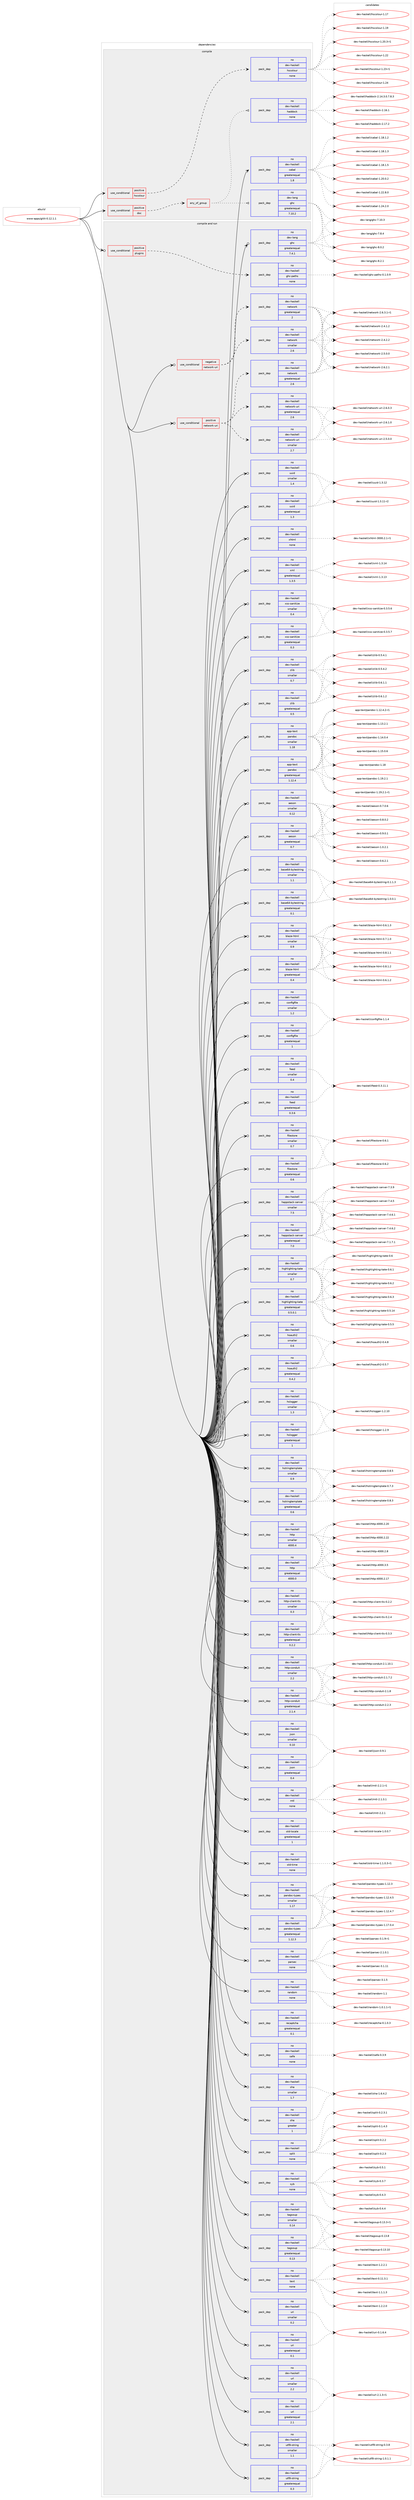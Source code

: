 digraph prolog {

# *************
# Graph options
# *************

newrank=true;
concentrate=true;
compound=true;
graph [rankdir=LR,fontname=Helvetica,fontsize=10,ranksep=1.5];#, ranksep=2.5, nodesep=0.2];
edge  [arrowhead=vee];
node  [fontname=Helvetica,fontsize=10];

# **********
# The ebuild
# **********

subgraph cluster_leftcol {
color=gray;
rank=same;
label=<<i>ebuild</i>>;
id [label="www-apps/gitit-0.12.1.1", color=red, width=4, href="../www-apps/gitit-0.12.1.1.svg"];
}

# ****************
# The dependencies
# ****************

subgraph cluster_midcol {
color=gray;
label=<<i>dependencies</i>>;
subgraph cluster_compile {
fillcolor="#eeeeee";
style=filled;
label=<<i>compile</i>>;
subgraph cond119252 {
dependency500329 [label=<<TABLE BORDER="0" CELLBORDER="1" CELLSPACING="0" CELLPADDING="4"><TR><TD ROWSPAN="3" CELLPADDING="10">use_conditional</TD></TR><TR><TD>positive</TD></TR><TR><TD>doc</TD></TR></TABLE>>, shape=none, color=red];
subgraph any8830 {
dependency500330 [label=<<TABLE BORDER="0" CELLBORDER="1" CELLSPACING="0" CELLPADDING="4"><TR><TD CELLPADDING="10">any_of_group</TD></TR></TABLE>>, shape=none, color=red];subgraph pack371919 {
dependency500331 [label=<<TABLE BORDER="0" CELLBORDER="1" CELLSPACING="0" CELLPADDING="4" WIDTH="220"><TR><TD ROWSPAN="6" CELLPADDING="30">pack_dep</TD></TR><TR><TD WIDTH="110">no</TD></TR><TR><TD>dev-haskell</TD></TR><TR><TD>haddock</TD></TR><TR><TD>none</TD></TR><TR><TD></TD></TR></TABLE>>, shape=none, color=blue];
}
dependency500330:e -> dependency500331:w [weight=20,style="dotted",arrowhead="oinv"];
subgraph pack371920 {
dependency500332 [label=<<TABLE BORDER="0" CELLBORDER="1" CELLSPACING="0" CELLPADDING="4" WIDTH="220"><TR><TD ROWSPAN="6" CELLPADDING="30">pack_dep</TD></TR><TR><TD WIDTH="110">no</TD></TR><TR><TD>dev-lang</TD></TR><TR><TD>ghc</TD></TR><TR><TD>greaterequal</TD></TR><TR><TD>7.10.2</TD></TR></TABLE>>, shape=none, color=blue];
}
dependency500330:e -> dependency500332:w [weight=20,style="dotted",arrowhead="oinv"];
}
dependency500329:e -> dependency500330:w [weight=20,style="dashed",arrowhead="vee"];
}
id:e -> dependency500329:w [weight=20,style="solid",arrowhead="vee"];
subgraph cond119253 {
dependency500333 [label=<<TABLE BORDER="0" CELLBORDER="1" CELLSPACING="0" CELLPADDING="4"><TR><TD ROWSPAN="3" CELLPADDING="10">use_conditional</TD></TR><TR><TD>positive</TD></TR><TR><TD>hscolour</TD></TR></TABLE>>, shape=none, color=red];
subgraph pack371921 {
dependency500334 [label=<<TABLE BORDER="0" CELLBORDER="1" CELLSPACING="0" CELLPADDING="4" WIDTH="220"><TR><TD ROWSPAN="6" CELLPADDING="30">pack_dep</TD></TR><TR><TD WIDTH="110">no</TD></TR><TR><TD>dev-haskell</TD></TR><TR><TD>hscolour</TD></TR><TR><TD>none</TD></TR><TR><TD></TD></TR></TABLE>>, shape=none, color=blue];
}
dependency500333:e -> dependency500334:w [weight=20,style="dashed",arrowhead="vee"];
}
id:e -> dependency500333:w [weight=20,style="solid",arrowhead="vee"];
subgraph pack371922 {
dependency500335 [label=<<TABLE BORDER="0" CELLBORDER="1" CELLSPACING="0" CELLPADDING="4" WIDTH="220"><TR><TD ROWSPAN="6" CELLPADDING="30">pack_dep</TD></TR><TR><TD WIDTH="110">no</TD></TR><TR><TD>dev-haskell</TD></TR><TR><TD>cabal</TD></TR><TR><TD>greaterequal</TD></TR><TR><TD>1.8</TD></TR></TABLE>>, shape=none, color=blue];
}
id:e -> dependency500335:w [weight=20,style="solid",arrowhead="vee"];
}
subgraph cluster_compileandrun {
fillcolor="#eeeeee";
style=filled;
label=<<i>compile and run</i>>;
subgraph cond119254 {
dependency500336 [label=<<TABLE BORDER="0" CELLBORDER="1" CELLSPACING="0" CELLPADDING="4"><TR><TD ROWSPAN="3" CELLPADDING="10">use_conditional</TD></TR><TR><TD>negative</TD></TR><TR><TD>network-uri</TD></TR></TABLE>>, shape=none, color=red];
subgraph pack371923 {
dependency500337 [label=<<TABLE BORDER="0" CELLBORDER="1" CELLSPACING="0" CELLPADDING="4" WIDTH="220"><TR><TD ROWSPAN="6" CELLPADDING="30">pack_dep</TD></TR><TR><TD WIDTH="110">no</TD></TR><TR><TD>dev-haskell</TD></TR><TR><TD>network</TD></TR><TR><TD>greaterequal</TD></TR><TR><TD>2</TD></TR></TABLE>>, shape=none, color=blue];
}
dependency500336:e -> dependency500337:w [weight=20,style="dashed",arrowhead="vee"];
subgraph pack371924 {
dependency500338 [label=<<TABLE BORDER="0" CELLBORDER="1" CELLSPACING="0" CELLPADDING="4" WIDTH="220"><TR><TD ROWSPAN="6" CELLPADDING="30">pack_dep</TD></TR><TR><TD WIDTH="110">no</TD></TR><TR><TD>dev-haskell</TD></TR><TR><TD>network</TD></TR><TR><TD>smaller</TD></TR><TR><TD>2.6</TD></TR></TABLE>>, shape=none, color=blue];
}
dependency500336:e -> dependency500338:w [weight=20,style="dashed",arrowhead="vee"];
}
id:e -> dependency500336:w [weight=20,style="solid",arrowhead="odotvee"];
subgraph cond119255 {
dependency500339 [label=<<TABLE BORDER="0" CELLBORDER="1" CELLSPACING="0" CELLPADDING="4"><TR><TD ROWSPAN="3" CELLPADDING="10">use_conditional</TD></TR><TR><TD>positive</TD></TR><TR><TD>network-uri</TD></TR></TABLE>>, shape=none, color=red];
subgraph pack371925 {
dependency500340 [label=<<TABLE BORDER="0" CELLBORDER="1" CELLSPACING="0" CELLPADDING="4" WIDTH="220"><TR><TD ROWSPAN="6" CELLPADDING="30">pack_dep</TD></TR><TR><TD WIDTH="110">no</TD></TR><TR><TD>dev-haskell</TD></TR><TR><TD>network</TD></TR><TR><TD>greaterequal</TD></TR><TR><TD>2.6</TD></TR></TABLE>>, shape=none, color=blue];
}
dependency500339:e -> dependency500340:w [weight=20,style="dashed",arrowhead="vee"];
subgraph pack371926 {
dependency500341 [label=<<TABLE BORDER="0" CELLBORDER="1" CELLSPACING="0" CELLPADDING="4" WIDTH="220"><TR><TD ROWSPAN="6" CELLPADDING="30">pack_dep</TD></TR><TR><TD WIDTH="110">no</TD></TR><TR><TD>dev-haskell</TD></TR><TR><TD>network-uri</TD></TR><TR><TD>greaterequal</TD></TR><TR><TD>2.6</TD></TR></TABLE>>, shape=none, color=blue];
}
dependency500339:e -> dependency500341:w [weight=20,style="dashed",arrowhead="vee"];
subgraph pack371927 {
dependency500342 [label=<<TABLE BORDER="0" CELLBORDER="1" CELLSPACING="0" CELLPADDING="4" WIDTH="220"><TR><TD ROWSPAN="6" CELLPADDING="30">pack_dep</TD></TR><TR><TD WIDTH="110">no</TD></TR><TR><TD>dev-haskell</TD></TR><TR><TD>network-uri</TD></TR><TR><TD>smaller</TD></TR><TR><TD>2.7</TD></TR></TABLE>>, shape=none, color=blue];
}
dependency500339:e -> dependency500342:w [weight=20,style="dashed",arrowhead="vee"];
}
id:e -> dependency500339:w [weight=20,style="solid",arrowhead="odotvee"];
subgraph cond119256 {
dependency500343 [label=<<TABLE BORDER="0" CELLBORDER="1" CELLSPACING="0" CELLPADDING="4"><TR><TD ROWSPAN="3" CELLPADDING="10">use_conditional</TD></TR><TR><TD>positive</TD></TR><TR><TD>plugins</TD></TR></TABLE>>, shape=none, color=red];
subgraph pack371928 {
dependency500344 [label=<<TABLE BORDER="0" CELLBORDER="1" CELLSPACING="0" CELLPADDING="4" WIDTH="220"><TR><TD ROWSPAN="6" CELLPADDING="30">pack_dep</TD></TR><TR><TD WIDTH="110">no</TD></TR><TR><TD>dev-haskell</TD></TR><TR><TD>ghc-paths</TD></TR><TR><TD>none</TD></TR><TR><TD></TD></TR></TABLE>>, shape=none, color=blue];
}
dependency500343:e -> dependency500344:w [weight=20,style="dashed",arrowhead="vee"];
}
id:e -> dependency500343:w [weight=20,style="solid",arrowhead="odotvee"];
subgraph pack371929 {
dependency500345 [label=<<TABLE BORDER="0" CELLBORDER="1" CELLSPACING="0" CELLPADDING="4" WIDTH="220"><TR><TD ROWSPAN="6" CELLPADDING="30">pack_dep</TD></TR><TR><TD WIDTH="110">no</TD></TR><TR><TD>app-text</TD></TR><TR><TD>pandoc</TD></TR><TR><TD>greaterequal</TD></TR><TR><TD>1.12.4</TD></TR></TABLE>>, shape=none, color=blue];
}
id:e -> dependency500345:w [weight=20,style="solid",arrowhead="odotvee"];
subgraph pack371930 {
dependency500346 [label=<<TABLE BORDER="0" CELLBORDER="1" CELLSPACING="0" CELLPADDING="4" WIDTH="220"><TR><TD ROWSPAN="6" CELLPADDING="30">pack_dep</TD></TR><TR><TD WIDTH="110">no</TD></TR><TR><TD>app-text</TD></TR><TR><TD>pandoc</TD></TR><TR><TD>smaller</TD></TR><TR><TD>1.18</TD></TR></TABLE>>, shape=none, color=blue];
}
id:e -> dependency500346:w [weight=20,style="solid",arrowhead="odotvee"];
subgraph pack371931 {
dependency500347 [label=<<TABLE BORDER="0" CELLBORDER="1" CELLSPACING="0" CELLPADDING="4" WIDTH="220"><TR><TD ROWSPAN="6" CELLPADDING="30">pack_dep</TD></TR><TR><TD WIDTH="110">no</TD></TR><TR><TD>dev-haskell</TD></TR><TR><TD>aeson</TD></TR><TR><TD>greaterequal</TD></TR><TR><TD>0.7</TD></TR></TABLE>>, shape=none, color=blue];
}
id:e -> dependency500347:w [weight=20,style="solid",arrowhead="odotvee"];
subgraph pack371932 {
dependency500348 [label=<<TABLE BORDER="0" CELLBORDER="1" CELLSPACING="0" CELLPADDING="4" WIDTH="220"><TR><TD ROWSPAN="6" CELLPADDING="30">pack_dep</TD></TR><TR><TD WIDTH="110">no</TD></TR><TR><TD>dev-haskell</TD></TR><TR><TD>aeson</TD></TR><TR><TD>smaller</TD></TR><TR><TD>0.12</TD></TR></TABLE>>, shape=none, color=blue];
}
id:e -> dependency500348:w [weight=20,style="solid",arrowhead="odotvee"];
subgraph pack371933 {
dependency500349 [label=<<TABLE BORDER="0" CELLBORDER="1" CELLSPACING="0" CELLPADDING="4" WIDTH="220"><TR><TD ROWSPAN="6" CELLPADDING="30">pack_dep</TD></TR><TR><TD WIDTH="110">no</TD></TR><TR><TD>dev-haskell</TD></TR><TR><TD>base64-bytestring</TD></TR><TR><TD>greaterequal</TD></TR><TR><TD>0.1</TD></TR></TABLE>>, shape=none, color=blue];
}
id:e -> dependency500349:w [weight=20,style="solid",arrowhead="odotvee"];
subgraph pack371934 {
dependency500350 [label=<<TABLE BORDER="0" CELLBORDER="1" CELLSPACING="0" CELLPADDING="4" WIDTH="220"><TR><TD ROWSPAN="6" CELLPADDING="30">pack_dep</TD></TR><TR><TD WIDTH="110">no</TD></TR><TR><TD>dev-haskell</TD></TR><TR><TD>base64-bytestring</TD></TR><TR><TD>smaller</TD></TR><TR><TD>1.1</TD></TR></TABLE>>, shape=none, color=blue];
}
id:e -> dependency500350:w [weight=20,style="solid",arrowhead="odotvee"];
subgraph pack371935 {
dependency500351 [label=<<TABLE BORDER="0" CELLBORDER="1" CELLSPACING="0" CELLPADDING="4" WIDTH="220"><TR><TD ROWSPAN="6" CELLPADDING="30">pack_dep</TD></TR><TR><TD WIDTH="110">no</TD></TR><TR><TD>dev-haskell</TD></TR><TR><TD>blaze-html</TD></TR><TR><TD>greaterequal</TD></TR><TR><TD>0.4</TD></TR></TABLE>>, shape=none, color=blue];
}
id:e -> dependency500351:w [weight=20,style="solid",arrowhead="odotvee"];
subgraph pack371936 {
dependency500352 [label=<<TABLE BORDER="0" CELLBORDER="1" CELLSPACING="0" CELLPADDING="4" WIDTH="220"><TR><TD ROWSPAN="6" CELLPADDING="30">pack_dep</TD></TR><TR><TD WIDTH="110">no</TD></TR><TR><TD>dev-haskell</TD></TR><TR><TD>blaze-html</TD></TR><TR><TD>smaller</TD></TR><TR><TD>0.9</TD></TR></TABLE>>, shape=none, color=blue];
}
id:e -> dependency500352:w [weight=20,style="solid",arrowhead="odotvee"];
subgraph pack371937 {
dependency500353 [label=<<TABLE BORDER="0" CELLBORDER="1" CELLSPACING="0" CELLPADDING="4" WIDTH="220"><TR><TD ROWSPAN="6" CELLPADDING="30">pack_dep</TD></TR><TR><TD WIDTH="110">no</TD></TR><TR><TD>dev-haskell</TD></TR><TR><TD>configfile</TD></TR><TR><TD>greaterequal</TD></TR><TR><TD>1</TD></TR></TABLE>>, shape=none, color=blue];
}
id:e -> dependency500353:w [weight=20,style="solid",arrowhead="odotvee"];
subgraph pack371938 {
dependency500354 [label=<<TABLE BORDER="0" CELLBORDER="1" CELLSPACING="0" CELLPADDING="4" WIDTH="220"><TR><TD ROWSPAN="6" CELLPADDING="30">pack_dep</TD></TR><TR><TD WIDTH="110">no</TD></TR><TR><TD>dev-haskell</TD></TR><TR><TD>configfile</TD></TR><TR><TD>smaller</TD></TR><TR><TD>1.2</TD></TR></TABLE>>, shape=none, color=blue];
}
id:e -> dependency500354:w [weight=20,style="solid",arrowhead="odotvee"];
subgraph pack371939 {
dependency500355 [label=<<TABLE BORDER="0" CELLBORDER="1" CELLSPACING="0" CELLPADDING="4" WIDTH="220"><TR><TD ROWSPAN="6" CELLPADDING="30">pack_dep</TD></TR><TR><TD WIDTH="110">no</TD></TR><TR><TD>dev-haskell</TD></TR><TR><TD>feed</TD></TR><TR><TD>greaterequal</TD></TR><TR><TD>0.3.6</TD></TR></TABLE>>, shape=none, color=blue];
}
id:e -> dependency500355:w [weight=20,style="solid",arrowhead="odotvee"];
subgraph pack371940 {
dependency500356 [label=<<TABLE BORDER="0" CELLBORDER="1" CELLSPACING="0" CELLPADDING="4" WIDTH="220"><TR><TD ROWSPAN="6" CELLPADDING="30">pack_dep</TD></TR><TR><TD WIDTH="110">no</TD></TR><TR><TD>dev-haskell</TD></TR><TR><TD>feed</TD></TR><TR><TD>smaller</TD></TR><TR><TD>0.4</TD></TR></TABLE>>, shape=none, color=blue];
}
id:e -> dependency500356:w [weight=20,style="solid",arrowhead="odotvee"];
subgraph pack371941 {
dependency500357 [label=<<TABLE BORDER="0" CELLBORDER="1" CELLSPACING="0" CELLPADDING="4" WIDTH="220"><TR><TD ROWSPAN="6" CELLPADDING="30">pack_dep</TD></TR><TR><TD WIDTH="110">no</TD></TR><TR><TD>dev-haskell</TD></TR><TR><TD>filestore</TD></TR><TR><TD>greaterequal</TD></TR><TR><TD>0.6</TD></TR></TABLE>>, shape=none, color=blue];
}
id:e -> dependency500357:w [weight=20,style="solid",arrowhead="odotvee"];
subgraph pack371942 {
dependency500358 [label=<<TABLE BORDER="0" CELLBORDER="1" CELLSPACING="0" CELLPADDING="4" WIDTH="220"><TR><TD ROWSPAN="6" CELLPADDING="30">pack_dep</TD></TR><TR><TD WIDTH="110">no</TD></TR><TR><TD>dev-haskell</TD></TR><TR><TD>filestore</TD></TR><TR><TD>smaller</TD></TR><TR><TD>0.7</TD></TR></TABLE>>, shape=none, color=blue];
}
id:e -> dependency500358:w [weight=20,style="solid",arrowhead="odotvee"];
subgraph pack371943 {
dependency500359 [label=<<TABLE BORDER="0" CELLBORDER="1" CELLSPACING="0" CELLPADDING="4" WIDTH="220"><TR><TD ROWSPAN="6" CELLPADDING="30">pack_dep</TD></TR><TR><TD WIDTH="110">no</TD></TR><TR><TD>dev-haskell</TD></TR><TR><TD>happstack-server</TD></TR><TR><TD>greaterequal</TD></TR><TR><TD>7.0</TD></TR></TABLE>>, shape=none, color=blue];
}
id:e -> dependency500359:w [weight=20,style="solid",arrowhead="odotvee"];
subgraph pack371944 {
dependency500360 [label=<<TABLE BORDER="0" CELLBORDER="1" CELLSPACING="0" CELLPADDING="4" WIDTH="220"><TR><TD ROWSPAN="6" CELLPADDING="30">pack_dep</TD></TR><TR><TD WIDTH="110">no</TD></TR><TR><TD>dev-haskell</TD></TR><TR><TD>happstack-server</TD></TR><TR><TD>smaller</TD></TR><TR><TD>7.5</TD></TR></TABLE>>, shape=none, color=blue];
}
id:e -> dependency500360:w [weight=20,style="solid",arrowhead="odotvee"];
subgraph pack371945 {
dependency500361 [label=<<TABLE BORDER="0" CELLBORDER="1" CELLSPACING="0" CELLPADDING="4" WIDTH="220"><TR><TD ROWSPAN="6" CELLPADDING="30">pack_dep</TD></TR><TR><TD WIDTH="110">no</TD></TR><TR><TD>dev-haskell</TD></TR><TR><TD>highlighting-kate</TD></TR><TR><TD>greaterequal</TD></TR><TR><TD>0.5.0.1</TD></TR></TABLE>>, shape=none, color=blue];
}
id:e -> dependency500361:w [weight=20,style="solid",arrowhead="odotvee"];
subgraph pack371946 {
dependency500362 [label=<<TABLE BORDER="0" CELLBORDER="1" CELLSPACING="0" CELLPADDING="4" WIDTH="220"><TR><TD ROWSPAN="6" CELLPADDING="30">pack_dep</TD></TR><TR><TD WIDTH="110">no</TD></TR><TR><TD>dev-haskell</TD></TR><TR><TD>highlighting-kate</TD></TR><TR><TD>smaller</TD></TR><TR><TD>0.7</TD></TR></TABLE>>, shape=none, color=blue];
}
id:e -> dependency500362:w [weight=20,style="solid",arrowhead="odotvee"];
subgraph pack371947 {
dependency500363 [label=<<TABLE BORDER="0" CELLBORDER="1" CELLSPACING="0" CELLPADDING="4" WIDTH="220"><TR><TD ROWSPAN="6" CELLPADDING="30">pack_dep</TD></TR><TR><TD WIDTH="110">no</TD></TR><TR><TD>dev-haskell</TD></TR><TR><TD>hoauth2</TD></TR><TR><TD>greaterequal</TD></TR><TR><TD>0.4.2</TD></TR></TABLE>>, shape=none, color=blue];
}
id:e -> dependency500363:w [weight=20,style="solid",arrowhead="odotvee"];
subgraph pack371948 {
dependency500364 [label=<<TABLE BORDER="0" CELLBORDER="1" CELLSPACING="0" CELLPADDING="4" WIDTH="220"><TR><TD ROWSPAN="6" CELLPADDING="30">pack_dep</TD></TR><TR><TD WIDTH="110">no</TD></TR><TR><TD>dev-haskell</TD></TR><TR><TD>hoauth2</TD></TR><TR><TD>smaller</TD></TR><TR><TD>0.6</TD></TR></TABLE>>, shape=none, color=blue];
}
id:e -> dependency500364:w [weight=20,style="solid",arrowhead="odotvee"];
subgraph pack371949 {
dependency500365 [label=<<TABLE BORDER="0" CELLBORDER="1" CELLSPACING="0" CELLPADDING="4" WIDTH="220"><TR><TD ROWSPAN="6" CELLPADDING="30">pack_dep</TD></TR><TR><TD WIDTH="110">no</TD></TR><TR><TD>dev-haskell</TD></TR><TR><TD>hslogger</TD></TR><TR><TD>greaterequal</TD></TR><TR><TD>1</TD></TR></TABLE>>, shape=none, color=blue];
}
id:e -> dependency500365:w [weight=20,style="solid",arrowhead="odotvee"];
subgraph pack371950 {
dependency500366 [label=<<TABLE BORDER="0" CELLBORDER="1" CELLSPACING="0" CELLPADDING="4" WIDTH="220"><TR><TD ROWSPAN="6" CELLPADDING="30">pack_dep</TD></TR><TR><TD WIDTH="110">no</TD></TR><TR><TD>dev-haskell</TD></TR><TR><TD>hslogger</TD></TR><TR><TD>smaller</TD></TR><TR><TD>1.3</TD></TR></TABLE>>, shape=none, color=blue];
}
id:e -> dependency500366:w [weight=20,style="solid",arrowhead="odotvee"];
subgraph pack371951 {
dependency500367 [label=<<TABLE BORDER="0" CELLBORDER="1" CELLSPACING="0" CELLPADDING="4" WIDTH="220"><TR><TD ROWSPAN="6" CELLPADDING="30">pack_dep</TD></TR><TR><TD WIDTH="110">no</TD></TR><TR><TD>dev-haskell</TD></TR><TR><TD>hstringtemplate</TD></TR><TR><TD>greaterequal</TD></TR><TR><TD>0.6</TD></TR></TABLE>>, shape=none, color=blue];
}
id:e -> dependency500367:w [weight=20,style="solid",arrowhead="odotvee"];
subgraph pack371952 {
dependency500368 [label=<<TABLE BORDER="0" CELLBORDER="1" CELLSPACING="0" CELLPADDING="4" WIDTH="220"><TR><TD ROWSPAN="6" CELLPADDING="30">pack_dep</TD></TR><TR><TD WIDTH="110">no</TD></TR><TR><TD>dev-haskell</TD></TR><TR><TD>hstringtemplate</TD></TR><TR><TD>smaller</TD></TR><TR><TD>0.9</TD></TR></TABLE>>, shape=none, color=blue];
}
id:e -> dependency500368:w [weight=20,style="solid",arrowhead="odotvee"];
subgraph pack371953 {
dependency500369 [label=<<TABLE BORDER="0" CELLBORDER="1" CELLSPACING="0" CELLPADDING="4" WIDTH="220"><TR><TD ROWSPAN="6" CELLPADDING="30">pack_dep</TD></TR><TR><TD WIDTH="110">no</TD></TR><TR><TD>dev-haskell</TD></TR><TR><TD>http</TD></TR><TR><TD>greaterequal</TD></TR><TR><TD>4000.0</TD></TR></TABLE>>, shape=none, color=blue];
}
id:e -> dependency500369:w [weight=20,style="solid",arrowhead="odotvee"];
subgraph pack371954 {
dependency500370 [label=<<TABLE BORDER="0" CELLBORDER="1" CELLSPACING="0" CELLPADDING="4" WIDTH="220"><TR><TD ROWSPAN="6" CELLPADDING="30">pack_dep</TD></TR><TR><TD WIDTH="110">no</TD></TR><TR><TD>dev-haskell</TD></TR><TR><TD>http</TD></TR><TR><TD>smaller</TD></TR><TR><TD>4000.4</TD></TR></TABLE>>, shape=none, color=blue];
}
id:e -> dependency500370:w [weight=20,style="solid",arrowhead="odotvee"];
subgraph pack371955 {
dependency500371 [label=<<TABLE BORDER="0" CELLBORDER="1" CELLSPACING="0" CELLPADDING="4" WIDTH="220"><TR><TD ROWSPAN="6" CELLPADDING="30">pack_dep</TD></TR><TR><TD WIDTH="110">no</TD></TR><TR><TD>dev-haskell</TD></TR><TR><TD>http-client-tls</TD></TR><TR><TD>greaterequal</TD></TR><TR><TD>0.2.2</TD></TR></TABLE>>, shape=none, color=blue];
}
id:e -> dependency500371:w [weight=20,style="solid",arrowhead="odotvee"];
subgraph pack371956 {
dependency500372 [label=<<TABLE BORDER="0" CELLBORDER="1" CELLSPACING="0" CELLPADDING="4" WIDTH="220"><TR><TD ROWSPAN="6" CELLPADDING="30">pack_dep</TD></TR><TR><TD WIDTH="110">no</TD></TR><TR><TD>dev-haskell</TD></TR><TR><TD>http-client-tls</TD></TR><TR><TD>smaller</TD></TR><TR><TD>0.3</TD></TR></TABLE>>, shape=none, color=blue];
}
id:e -> dependency500372:w [weight=20,style="solid",arrowhead="odotvee"];
subgraph pack371957 {
dependency500373 [label=<<TABLE BORDER="0" CELLBORDER="1" CELLSPACING="0" CELLPADDING="4" WIDTH="220"><TR><TD ROWSPAN="6" CELLPADDING="30">pack_dep</TD></TR><TR><TD WIDTH="110">no</TD></TR><TR><TD>dev-haskell</TD></TR><TR><TD>http-conduit</TD></TR><TR><TD>greaterequal</TD></TR><TR><TD>2.1.4</TD></TR></TABLE>>, shape=none, color=blue];
}
id:e -> dependency500373:w [weight=20,style="solid",arrowhead="odotvee"];
subgraph pack371958 {
dependency500374 [label=<<TABLE BORDER="0" CELLBORDER="1" CELLSPACING="0" CELLPADDING="4" WIDTH="220"><TR><TD ROWSPAN="6" CELLPADDING="30">pack_dep</TD></TR><TR><TD WIDTH="110">no</TD></TR><TR><TD>dev-haskell</TD></TR><TR><TD>http-conduit</TD></TR><TR><TD>smaller</TD></TR><TR><TD>2.2</TD></TR></TABLE>>, shape=none, color=blue];
}
id:e -> dependency500374:w [weight=20,style="solid",arrowhead="odotvee"];
subgraph pack371959 {
dependency500375 [label=<<TABLE BORDER="0" CELLBORDER="1" CELLSPACING="0" CELLPADDING="4" WIDTH="220"><TR><TD ROWSPAN="6" CELLPADDING="30">pack_dep</TD></TR><TR><TD WIDTH="110">no</TD></TR><TR><TD>dev-haskell</TD></TR><TR><TD>json</TD></TR><TR><TD>greaterequal</TD></TR><TR><TD>0.4</TD></TR></TABLE>>, shape=none, color=blue];
}
id:e -> dependency500375:w [weight=20,style="solid",arrowhead="odotvee"];
subgraph pack371960 {
dependency500376 [label=<<TABLE BORDER="0" CELLBORDER="1" CELLSPACING="0" CELLPADDING="4" WIDTH="220"><TR><TD ROWSPAN="6" CELLPADDING="30">pack_dep</TD></TR><TR><TD WIDTH="110">no</TD></TR><TR><TD>dev-haskell</TD></TR><TR><TD>json</TD></TR><TR><TD>smaller</TD></TR><TR><TD>0.10</TD></TR></TABLE>>, shape=none, color=blue];
}
id:e -> dependency500376:w [weight=20,style="solid",arrowhead="odotvee"];
subgraph pack371961 {
dependency500377 [label=<<TABLE BORDER="0" CELLBORDER="1" CELLSPACING="0" CELLPADDING="4" WIDTH="220"><TR><TD ROWSPAN="6" CELLPADDING="30">pack_dep</TD></TR><TR><TD WIDTH="110">no</TD></TR><TR><TD>dev-haskell</TD></TR><TR><TD>mtl</TD></TR><TR><TD>none</TD></TR><TR><TD></TD></TR></TABLE>>, shape=none, color=blue];
}
id:e -> dependency500377:w [weight=20,style="solid",arrowhead="odotvee"];
subgraph pack371962 {
dependency500378 [label=<<TABLE BORDER="0" CELLBORDER="1" CELLSPACING="0" CELLPADDING="4" WIDTH="220"><TR><TD ROWSPAN="6" CELLPADDING="30">pack_dep</TD></TR><TR><TD WIDTH="110">no</TD></TR><TR><TD>dev-haskell</TD></TR><TR><TD>old-locale</TD></TR><TR><TD>greaterequal</TD></TR><TR><TD>1</TD></TR></TABLE>>, shape=none, color=blue];
}
id:e -> dependency500378:w [weight=20,style="solid",arrowhead="odotvee"];
subgraph pack371963 {
dependency500379 [label=<<TABLE BORDER="0" CELLBORDER="1" CELLSPACING="0" CELLPADDING="4" WIDTH="220"><TR><TD ROWSPAN="6" CELLPADDING="30">pack_dep</TD></TR><TR><TD WIDTH="110">no</TD></TR><TR><TD>dev-haskell</TD></TR><TR><TD>old-time</TD></TR><TR><TD>none</TD></TR><TR><TD></TD></TR></TABLE>>, shape=none, color=blue];
}
id:e -> dependency500379:w [weight=20,style="solid",arrowhead="odotvee"];
subgraph pack371964 {
dependency500380 [label=<<TABLE BORDER="0" CELLBORDER="1" CELLSPACING="0" CELLPADDING="4" WIDTH="220"><TR><TD ROWSPAN="6" CELLPADDING="30">pack_dep</TD></TR><TR><TD WIDTH="110">no</TD></TR><TR><TD>dev-haskell</TD></TR><TR><TD>pandoc-types</TD></TR><TR><TD>greaterequal</TD></TR><TR><TD>1.12.3</TD></TR></TABLE>>, shape=none, color=blue];
}
id:e -> dependency500380:w [weight=20,style="solid",arrowhead="odotvee"];
subgraph pack371965 {
dependency500381 [label=<<TABLE BORDER="0" CELLBORDER="1" CELLSPACING="0" CELLPADDING="4" WIDTH="220"><TR><TD ROWSPAN="6" CELLPADDING="30">pack_dep</TD></TR><TR><TD WIDTH="110">no</TD></TR><TR><TD>dev-haskell</TD></TR><TR><TD>pandoc-types</TD></TR><TR><TD>smaller</TD></TR><TR><TD>1.17</TD></TR></TABLE>>, shape=none, color=blue];
}
id:e -> dependency500381:w [weight=20,style="solid",arrowhead="odotvee"];
subgraph pack371966 {
dependency500382 [label=<<TABLE BORDER="0" CELLBORDER="1" CELLSPACING="0" CELLPADDING="4" WIDTH="220"><TR><TD ROWSPAN="6" CELLPADDING="30">pack_dep</TD></TR><TR><TD WIDTH="110">no</TD></TR><TR><TD>dev-haskell</TD></TR><TR><TD>parsec</TD></TR><TR><TD>none</TD></TR><TR><TD></TD></TR></TABLE>>, shape=none, color=blue];
}
id:e -> dependency500382:w [weight=20,style="solid",arrowhead="odotvee"];
subgraph pack371967 {
dependency500383 [label=<<TABLE BORDER="0" CELLBORDER="1" CELLSPACING="0" CELLPADDING="4" WIDTH="220"><TR><TD ROWSPAN="6" CELLPADDING="30">pack_dep</TD></TR><TR><TD WIDTH="110">no</TD></TR><TR><TD>dev-haskell</TD></TR><TR><TD>random</TD></TR><TR><TD>none</TD></TR><TR><TD></TD></TR></TABLE>>, shape=none, color=blue];
}
id:e -> dependency500383:w [weight=20,style="solid",arrowhead="odotvee"];
subgraph pack371968 {
dependency500384 [label=<<TABLE BORDER="0" CELLBORDER="1" CELLSPACING="0" CELLPADDING="4" WIDTH="220"><TR><TD ROWSPAN="6" CELLPADDING="30">pack_dep</TD></TR><TR><TD WIDTH="110">no</TD></TR><TR><TD>dev-haskell</TD></TR><TR><TD>recaptcha</TD></TR><TR><TD>greaterequal</TD></TR><TR><TD>0.1</TD></TR></TABLE>>, shape=none, color=blue];
}
id:e -> dependency500384:w [weight=20,style="solid",arrowhead="odotvee"];
subgraph pack371969 {
dependency500385 [label=<<TABLE BORDER="0" CELLBORDER="1" CELLSPACING="0" CELLPADDING="4" WIDTH="220"><TR><TD ROWSPAN="6" CELLPADDING="30">pack_dep</TD></TR><TR><TD WIDTH="110">no</TD></TR><TR><TD>dev-haskell</TD></TR><TR><TD>safe</TD></TR><TR><TD>none</TD></TR><TR><TD></TD></TR></TABLE>>, shape=none, color=blue];
}
id:e -> dependency500385:w [weight=20,style="solid",arrowhead="odotvee"];
subgraph pack371970 {
dependency500386 [label=<<TABLE BORDER="0" CELLBORDER="1" CELLSPACING="0" CELLPADDING="4" WIDTH="220"><TR><TD ROWSPAN="6" CELLPADDING="30">pack_dep</TD></TR><TR><TD WIDTH="110">no</TD></TR><TR><TD>dev-haskell</TD></TR><TR><TD>sha</TD></TR><TR><TD>greater</TD></TR><TR><TD>1</TD></TR></TABLE>>, shape=none, color=blue];
}
id:e -> dependency500386:w [weight=20,style="solid",arrowhead="odotvee"];
subgraph pack371971 {
dependency500387 [label=<<TABLE BORDER="0" CELLBORDER="1" CELLSPACING="0" CELLPADDING="4" WIDTH="220"><TR><TD ROWSPAN="6" CELLPADDING="30">pack_dep</TD></TR><TR><TD WIDTH="110">no</TD></TR><TR><TD>dev-haskell</TD></TR><TR><TD>sha</TD></TR><TR><TD>smaller</TD></TR><TR><TD>1.7</TD></TR></TABLE>>, shape=none, color=blue];
}
id:e -> dependency500387:w [weight=20,style="solid",arrowhead="odotvee"];
subgraph pack371972 {
dependency500388 [label=<<TABLE BORDER="0" CELLBORDER="1" CELLSPACING="0" CELLPADDING="4" WIDTH="220"><TR><TD ROWSPAN="6" CELLPADDING="30">pack_dep</TD></TR><TR><TD WIDTH="110">no</TD></TR><TR><TD>dev-haskell</TD></TR><TR><TD>split</TD></TR><TR><TD>none</TD></TR><TR><TD></TD></TR></TABLE>>, shape=none, color=blue];
}
id:e -> dependency500388:w [weight=20,style="solid",arrowhead="odotvee"];
subgraph pack371973 {
dependency500389 [label=<<TABLE BORDER="0" CELLBORDER="1" CELLSPACING="0" CELLPADDING="4" WIDTH="220"><TR><TD ROWSPAN="6" CELLPADDING="30">pack_dep</TD></TR><TR><TD WIDTH="110">no</TD></TR><TR><TD>dev-haskell</TD></TR><TR><TD>syb</TD></TR><TR><TD>none</TD></TR><TR><TD></TD></TR></TABLE>>, shape=none, color=blue];
}
id:e -> dependency500389:w [weight=20,style="solid",arrowhead="odotvee"];
subgraph pack371974 {
dependency500390 [label=<<TABLE BORDER="0" CELLBORDER="1" CELLSPACING="0" CELLPADDING="4" WIDTH="220"><TR><TD ROWSPAN="6" CELLPADDING="30">pack_dep</TD></TR><TR><TD WIDTH="110">no</TD></TR><TR><TD>dev-haskell</TD></TR><TR><TD>tagsoup</TD></TR><TR><TD>greaterequal</TD></TR><TR><TD>0.13</TD></TR></TABLE>>, shape=none, color=blue];
}
id:e -> dependency500390:w [weight=20,style="solid",arrowhead="odotvee"];
subgraph pack371975 {
dependency500391 [label=<<TABLE BORDER="0" CELLBORDER="1" CELLSPACING="0" CELLPADDING="4" WIDTH="220"><TR><TD ROWSPAN="6" CELLPADDING="30">pack_dep</TD></TR><TR><TD WIDTH="110">no</TD></TR><TR><TD>dev-haskell</TD></TR><TR><TD>tagsoup</TD></TR><TR><TD>smaller</TD></TR><TR><TD>0.14</TD></TR></TABLE>>, shape=none, color=blue];
}
id:e -> dependency500391:w [weight=20,style="solid",arrowhead="odotvee"];
subgraph pack371976 {
dependency500392 [label=<<TABLE BORDER="0" CELLBORDER="1" CELLSPACING="0" CELLPADDING="4" WIDTH="220"><TR><TD ROWSPAN="6" CELLPADDING="30">pack_dep</TD></TR><TR><TD WIDTH="110">no</TD></TR><TR><TD>dev-haskell</TD></TR><TR><TD>text</TD></TR><TR><TD>none</TD></TR><TR><TD></TD></TR></TABLE>>, shape=none, color=blue];
}
id:e -> dependency500392:w [weight=20,style="solid",arrowhead="odotvee"];
subgraph pack371977 {
dependency500393 [label=<<TABLE BORDER="0" CELLBORDER="1" CELLSPACING="0" CELLPADDING="4" WIDTH="220"><TR><TD ROWSPAN="6" CELLPADDING="30">pack_dep</TD></TR><TR><TD WIDTH="110">no</TD></TR><TR><TD>dev-haskell</TD></TR><TR><TD>uri</TD></TR><TR><TD>greaterequal</TD></TR><TR><TD>0.1</TD></TR></TABLE>>, shape=none, color=blue];
}
id:e -> dependency500393:w [weight=20,style="solid",arrowhead="odotvee"];
subgraph pack371978 {
dependency500394 [label=<<TABLE BORDER="0" CELLBORDER="1" CELLSPACING="0" CELLPADDING="4" WIDTH="220"><TR><TD ROWSPAN="6" CELLPADDING="30">pack_dep</TD></TR><TR><TD WIDTH="110">no</TD></TR><TR><TD>dev-haskell</TD></TR><TR><TD>uri</TD></TR><TR><TD>smaller</TD></TR><TR><TD>0.2</TD></TR></TABLE>>, shape=none, color=blue];
}
id:e -> dependency500394:w [weight=20,style="solid",arrowhead="odotvee"];
subgraph pack371979 {
dependency500395 [label=<<TABLE BORDER="0" CELLBORDER="1" CELLSPACING="0" CELLPADDING="4" WIDTH="220"><TR><TD ROWSPAN="6" CELLPADDING="30">pack_dep</TD></TR><TR><TD WIDTH="110">no</TD></TR><TR><TD>dev-haskell</TD></TR><TR><TD>url</TD></TR><TR><TD>greaterequal</TD></TR><TR><TD>2.1</TD></TR></TABLE>>, shape=none, color=blue];
}
id:e -> dependency500395:w [weight=20,style="solid",arrowhead="odotvee"];
subgraph pack371980 {
dependency500396 [label=<<TABLE BORDER="0" CELLBORDER="1" CELLSPACING="0" CELLPADDING="4" WIDTH="220"><TR><TD ROWSPAN="6" CELLPADDING="30">pack_dep</TD></TR><TR><TD WIDTH="110">no</TD></TR><TR><TD>dev-haskell</TD></TR><TR><TD>url</TD></TR><TR><TD>smaller</TD></TR><TR><TD>2.2</TD></TR></TABLE>>, shape=none, color=blue];
}
id:e -> dependency500396:w [weight=20,style="solid",arrowhead="odotvee"];
subgraph pack371981 {
dependency500397 [label=<<TABLE BORDER="0" CELLBORDER="1" CELLSPACING="0" CELLPADDING="4" WIDTH="220"><TR><TD ROWSPAN="6" CELLPADDING="30">pack_dep</TD></TR><TR><TD WIDTH="110">no</TD></TR><TR><TD>dev-haskell</TD></TR><TR><TD>utf8-string</TD></TR><TR><TD>greaterequal</TD></TR><TR><TD>0.3</TD></TR></TABLE>>, shape=none, color=blue];
}
id:e -> dependency500397:w [weight=20,style="solid",arrowhead="odotvee"];
subgraph pack371982 {
dependency500398 [label=<<TABLE BORDER="0" CELLBORDER="1" CELLSPACING="0" CELLPADDING="4" WIDTH="220"><TR><TD ROWSPAN="6" CELLPADDING="30">pack_dep</TD></TR><TR><TD WIDTH="110">no</TD></TR><TR><TD>dev-haskell</TD></TR><TR><TD>utf8-string</TD></TR><TR><TD>smaller</TD></TR><TR><TD>1.1</TD></TR></TABLE>>, shape=none, color=blue];
}
id:e -> dependency500398:w [weight=20,style="solid",arrowhead="odotvee"];
subgraph pack371983 {
dependency500399 [label=<<TABLE BORDER="0" CELLBORDER="1" CELLSPACING="0" CELLPADDING="4" WIDTH="220"><TR><TD ROWSPAN="6" CELLPADDING="30">pack_dep</TD></TR><TR><TD WIDTH="110">no</TD></TR><TR><TD>dev-haskell</TD></TR><TR><TD>uuid</TD></TR><TR><TD>greaterequal</TD></TR><TR><TD>1.3</TD></TR></TABLE>>, shape=none, color=blue];
}
id:e -> dependency500399:w [weight=20,style="solid",arrowhead="odotvee"];
subgraph pack371984 {
dependency500400 [label=<<TABLE BORDER="0" CELLBORDER="1" CELLSPACING="0" CELLPADDING="4" WIDTH="220"><TR><TD ROWSPAN="6" CELLPADDING="30">pack_dep</TD></TR><TR><TD WIDTH="110">no</TD></TR><TR><TD>dev-haskell</TD></TR><TR><TD>uuid</TD></TR><TR><TD>smaller</TD></TR><TR><TD>1.4</TD></TR></TABLE>>, shape=none, color=blue];
}
id:e -> dependency500400:w [weight=20,style="solid",arrowhead="odotvee"];
subgraph pack371985 {
dependency500401 [label=<<TABLE BORDER="0" CELLBORDER="1" CELLSPACING="0" CELLPADDING="4" WIDTH="220"><TR><TD ROWSPAN="6" CELLPADDING="30">pack_dep</TD></TR><TR><TD WIDTH="110">no</TD></TR><TR><TD>dev-haskell</TD></TR><TR><TD>xhtml</TD></TR><TR><TD>none</TD></TR><TR><TD></TD></TR></TABLE>>, shape=none, color=blue];
}
id:e -> dependency500401:w [weight=20,style="solid",arrowhead="odotvee"];
subgraph pack371986 {
dependency500402 [label=<<TABLE BORDER="0" CELLBORDER="1" CELLSPACING="0" CELLPADDING="4" WIDTH="220"><TR><TD ROWSPAN="6" CELLPADDING="30">pack_dep</TD></TR><TR><TD WIDTH="110">no</TD></TR><TR><TD>dev-haskell</TD></TR><TR><TD>xml</TD></TR><TR><TD>greaterequal</TD></TR><TR><TD>1.3.5</TD></TR></TABLE>>, shape=none, color=blue];
}
id:e -> dependency500402:w [weight=20,style="solid",arrowhead="odotvee"];
subgraph pack371987 {
dependency500403 [label=<<TABLE BORDER="0" CELLBORDER="1" CELLSPACING="0" CELLPADDING="4" WIDTH="220"><TR><TD ROWSPAN="6" CELLPADDING="30">pack_dep</TD></TR><TR><TD WIDTH="110">no</TD></TR><TR><TD>dev-haskell</TD></TR><TR><TD>xss-sanitize</TD></TR><TR><TD>greaterequal</TD></TR><TR><TD>0.3</TD></TR></TABLE>>, shape=none, color=blue];
}
id:e -> dependency500403:w [weight=20,style="solid",arrowhead="odotvee"];
subgraph pack371988 {
dependency500404 [label=<<TABLE BORDER="0" CELLBORDER="1" CELLSPACING="0" CELLPADDING="4" WIDTH="220"><TR><TD ROWSPAN="6" CELLPADDING="30">pack_dep</TD></TR><TR><TD WIDTH="110">no</TD></TR><TR><TD>dev-haskell</TD></TR><TR><TD>xss-sanitize</TD></TR><TR><TD>smaller</TD></TR><TR><TD>0.4</TD></TR></TABLE>>, shape=none, color=blue];
}
id:e -> dependency500404:w [weight=20,style="solid",arrowhead="odotvee"];
subgraph pack371989 {
dependency500405 [label=<<TABLE BORDER="0" CELLBORDER="1" CELLSPACING="0" CELLPADDING="4" WIDTH="220"><TR><TD ROWSPAN="6" CELLPADDING="30">pack_dep</TD></TR><TR><TD WIDTH="110">no</TD></TR><TR><TD>dev-haskell</TD></TR><TR><TD>zlib</TD></TR><TR><TD>greaterequal</TD></TR><TR><TD>0.5</TD></TR></TABLE>>, shape=none, color=blue];
}
id:e -> dependency500405:w [weight=20,style="solid",arrowhead="odotvee"];
subgraph pack371990 {
dependency500406 [label=<<TABLE BORDER="0" CELLBORDER="1" CELLSPACING="0" CELLPADDING="4" WIDTH="220"><TR><TD ROWSPAN="6" CELLPADDING="30">pack_dep</TD></TR><TR><TD WIDTH="110">no</TD></TR><TR><TD>dev-haskell</TD></TR><TR><TD>zlib</TD></TR><TR><TD>smaller</TD></TR><TR><TD>0.7</TD></TR></TABLE>>, shape=none, color=blue];
}
id:e -> dependency500406:w [weight=20,style="solid",arrowhead="odotvee"];
subgraph pack371991 {
dependency500407 [label=<<TABLE BORDER="0" CELLBORDER="1" CELLSPACING="0" CELLPADDING="4" WIDTH="220"><TR><TD ROWSPAN="6" CELLPADDING="30">pack_dep</TD></TR><TR><TD WIDTH="110">no</TD></TR><TR><TD>dev-lang</TD></TR><TR><TD>ghc</TD></TR><TR><TD>greaterequal</TD></TR><TR><TD>7.4.1</TD></TR></TABLE>>, shape=none, color=blue];
}
id:e -> dependency500407:w [weight=20,style="solid",arrowhead="odotvee"];
}
subgraph cluster_run {
fillcolor="#eeeeee";
style=filled;
label=<<i>run</i>>;
}
}

# **************
# The candidates
# **************

subgraph cluster_choices {
rank=same;
color=gray;
label=<<i>candidates</i>>;

subgraph choice371919 {
color=black;
nodesep=1;
choice1001011184510497115107101108108471049710010011199107455046495246514648465546564651 [label="dev-haskell/haddock-2.14.3.0.7.8.3", color=red, width=4,href="../dev-haskell/haddock-2.14.3.0.7.8.3.svg"];
choice100101118451049711510710110810847104971001001119910745504649544649 [label="dev-haskell/haddock-2.16.1", color=red, width=4,href="../dev-haskell/haddock-2.16.1.svg"];
choice100101118451049711510710110810847104971001001119910745504649554650 [label="dev-haskell/haddock-2.17.2", color=red, width=4,href="../dev-haskell/haddock-2.17.2.svg"];
dependency500331:e -> choice1001011184510497115107101108108471049710010011199107455046495246514648465546564651:w [style=dotted,weight="100"];
dependency500331:e -> choice100101118451049711510710110810847104971001001119910745504649544649:w [style=dotted,weight="100"];
dependency500331:e -> choice100101118451049711510710110810847104971001001119910745504649554650:w [style=dotted,weight="100"];
}
subgraph choice371920 {
color=black;
nodesep=1;
choice1001011184510897110103471031049945554649484651 [label="dev-lang/ghc-7.10.3", color=red, width=4,href="../dev-lang/ghc-7.10.3.svg"];
choice10010111845108971101034710310499455546564652 [label="dev-lang/ghc-7.8.4", color=red, width=4,href="../dev-lang/ghc-7.8.4.svg"];
choice10010111845108971101034710310499455646484650 [label="dev-lang/ghc-8.0.2", color=red, width=4,href="../dev-lang/ghc-8.0.2.svg"];
choice10010111845108971101034710310499455646504649 [label="dev-lang/ghc-8.2.1", color=red, width=4,href="../dev-lang/ghc-8.2.1.svg"];
dependency500332:e -> choice1001011184510897110103471031049945554649484651:w [style=dotted,weight="100"];
dependency500332:e -> choice10010111845108971101034710310499455546564652:w [style=dotted,weight="100"];
dependency500332:e -> choice10010111845108971101034710310499455646484650:w [style=dotted,weight="100"];
dependency500332:e -> choice10010111845108971101034710310499455646504649:w [style=dotted,weight="100"];
}
subgraph choice371921 {
color=black;
nodesep=1;
choice100101118451049711510710110810847104115991111081111171144549464955 [label="dev-haskell/hscolour-1.17", color=red, width=4,href="../dev-haskell/hscolour-1.17.svg"];
choice100101118451049711510710110810847104115991111081111171144549464957 [label="dev-haskell/hscolour-1.19", color=red, width=4,href="../dev-haskell/hscolour-1.19.svg"];
choice10010111845104971151071011081084710411599111108111117114454946504846514511449 [label="dev-haskell/hscolour-1.20.3-r1", color=red, width=4,href="../dev-haskell/hscolour-1.20.3-r1.svg"];
choice100101118451049711510710110810847104115991111081111171144549465050 [label="dev-haskell/hscolour-1.22", color=red, width=4,href="../dev-haskell/hscolour-1.22.svg"];
choice1001011184510497115107101108108471041159911110811111711445494650514511449 [label="dev-haskell/hscolour-1.23-r1", color=red, width=4,href="../dev-haskell/hscolour-1.23-r1.svg"];
choice100101118451049711510710110810847104115991111081111171144549465052 [label="dev-haskell/hscolour-1.24", color=red, width=4,href="../dev-haskell/hscolour-1.24.svg"];
dependency500334:e -> choice100101118451049711510710110810847104115991111081111171144549464955:w [style=dotted,weight="100"];
dependency500334:e -> choice100101118451049711510710110810847104115991111081111171144549464957:w [style=dotted,weight="100"];
dependency500334:e -> choice10010111845104971151071011081084710411599111108111117114454946504846514511449:w [style=dotted,weight="100"];
dependency500334:e -> choice100101118451049711510710110810847104115991111081111171144549465050:w [style=dotted,weight="100"];
dependency500334:e -> choice1001011184510497115107101108108471041159911110811111711445494650514511449:w [style=dotted,weight="100"];
dependency500334:e -> choice100101118451049711510710110810847104115991111081111171144549465052:w [style=dotted,weight="100"];
}
subgraph choice371922 {
color=black;
nodesep=1;
choice10010111845104971151071011081084799979897108454946495646494650 [label="dev-haskell/cabal-1.18.1.2", color=red, width=4,href="../dev-haskell/cabal-1.18.1.2.svg"];
choice10010111845104971151071011081084799979897108454946495646494651 [label="dev-haskell/cabal-1.18.1.3", color=red, width=4,href="../dev-haskell/cabal-1.18.1.3.svg"];
choice10010111845104971151071011081084799979897108454946495646494653 [label="dev-haskell/cabal-1.18.1.5", color=red, width=4,href="../dev-haskell/cabal-1.18.1.5.svg"];
choice10010111845104971151071011081084799979897108454946504846484650 [label="dev-haskell/cabal-1.20.0.2", color=red, width=4,href="../dev-haskell/cabal-1.20.0.2.svg"];
choice10010111845104971151071011081084799979897108454946505046564648 [label="dev-haskell/cabal-1.22.8.0", color=red, width=4,href="../dev-haskell/cabal-1.22.8.0.svg"];
choice10010111845104971151071011081084799979897108454946505246504648 [label="dev-haskell/cabal-1.24.2.0", color=red, width=4,href="../dev-haskell/cabal-1.24.2.0.svg"];
dependency500335:e -> choice10010111845104971151071011081084799979897108454946495646494650:w [style=dotted,weight="100"];
dependency500335:e -> choice10010111845104971151071011081084799979897108454946495646494651:w [style=dotted,weight="100"];
dependency500335:e -> choice10010111845104971151071011081084799979897108454946495646494653:w [style=dotted,weight="100"];
dependency500335:e -> choice10010111845104971151071011081084799979897108454946504846484650:w [style=dotted,weight="100"];
dependency500335:e -> choice10010111845104971151071011081084799979897108454946505046564648:w [style=dotted,weight="100"];
dependency500335:e -> choice10010111845104971151071011081084799979897108454946505246504648:w [style=dotted,weight="100"];
}
subgraph choice371923 {
color=black;
nodesep=1;
choice1001011184510497115107101108108471101011161191111141074550465246494650 [label="dev-haskell/network-2.4.1.2", color=red, width=4,href="../dev-haskell/network-2.4.1.2.svg"];
choice1001011184510497115107101108108471101011161191111141074550465246504650 [label="dev-haskell/network-2.4.2.2", color=red, width=4,href="../dev-haskell/network-2.4.2.2.svg"];
choice1001011184510497115107101108108471101011161191111141074550465346484648 [label="dev-haskell/network-2.5.0.0", color=red, width=4,href="../dev-haskell/network-2.5.0.0.svg"];
choice1001011184510497115107101108108471101011161191111141074550465446504649 [label="dev-haskell/network-2.6.2.1", color=red, width=4,href="../dev-haskell/network-2.6.2.1.svg"];
choice10010111845104971151071011081084711010111611911111410745504654465146494511449 [label="dev-haskell/network-2.6.3.1-r1", color=red, width=4,href="../dev-haskell/network-2.6.3.1-r1.svg"];
dependency500337:e -> choice1001011184510497115107101108108471101011161191111141074550465246494650:w [style=dotted,weight="100"];
dependency500337:e -> choice1001011184510497115107101108108471101011161191111141074550465246504650:w [style=dotted,weight="100"];
dependency500337:e -> choice1001011184510497115107101108108471101011161191111141074550465346484648:w [style=dotted,weight="100"];
dependency500337:e -> choice1001011184510497115107101108108471101011161191111141074550465446504649:w [style=dotted,weight="100"];
dependency500337:e -> choice10010111845104971151071011081084711010111611911111410745504654465146494511449:w [style=dotted,weight="100"];
}
subgraph choice371924 {
color=black;
nodesep=1;
choice1001011184510497115107101108108471101011161191111141074550465246494650 [label="dev-haskell/network-2.4.1.2", color=red, width=4,href="../dev-haskell/network-2.4.1.2.svg"];
choice1001011184510497115107101108108471101011161191111141074550465246504650 [label="dev-haskell/network-2.4.2.2", color=red, width=4,href="../dev-haskell/network-2.4.2.2.svg"];
choice1001011184510497115107101108108471101011161191111141074550465346484648 [label="dev-haskell/network-2.5.0.0", color=red, width=4,href="../dev-haskell/network-2.5.0.0.svg"];
choice1001011184510497115107101108108471101011161191111141074550465446504649 [label="dev-haskell/network-2.6.2.1", color=red, width=4,href="../dev-haskell/network-2.6.2.1.svg"];
choice10010111845104971151071011081084711010111611911111410745504654465146494511449 [label="dev-haskell/network-2.6.3.1-r1", color=red, width=4,href="../dev-haskell/network-2.6.3.1-r1.svg"];
dependency500338:e -> choice1001011184510497115107101108108471101011161191111141074550465246494650:w [style=dotted,weight="100"];
dependency500338:e -> choice1001011184510497115107101108108471101011161191111141074550465246504650:w [style=dotted,weight="100"];
dependency500338:e -> choice1001011184510497115107101108108471101011161191111141074550465346484648:w [style=dotted,weight="100"];
dependency500338:e -> choice1001011184510497115107101108108471101011161191111141074550465446504649:w [style=dotted,weight="100"];
dependency500338:e -> choice10010111845104971151071011081084711010111611911111410745504654465146494511449:w [style=dotted,weight="100"];
}
subgraph choice371925 {
color=black;
nodesep=1;
choice1001011184510497115107101108108471101011161191111141074550465246494650 [label="dev-haskell/network-2.4.1.2", color=red, width=4,href="../dev-haskell/network-2.4.1.2.svg"];
choice1001011184510497115107101108108471101011161191111141074550465246504650 [label="dev-haskell/network-2.4.2.2", color=red, width=4,href="../dev-haskell/network-2.4.2.2.svg"];
choice1001011184510497115107101108108471101011161191111141074550465346484648 [label="dev-haskell/network-2.5.0.0", color=red, width=4,href="../dev-haskell/network-2.5.0.0.svg"];
choice1001011184510497115107101108108471101011161191111141074550465446504649 [label="dev-haskell/network-2.6.2.1", color=red, width=4,href="../dev-haskell/network-2.6.2.1.svg"];
choice10010111845104971151071011081084711010111611911111410745504654465146494511449 [label="dev-haskell/network-2.6.3.1-r1", color=red, width=4,href="../dev-haskell/network-2.6.3.1-r1.svg"];
dependency500340:e -> choice1001011184510497115107101108108471101011161191111141074550465246494650:w [style=dotted,weight="100"];
dependency500340:e -> choice1001011184510497115107101108108471101011161191111141074550465246504650:w [style=dotted,weight="100"];
dependency500340:e -> choice1001011184510497115107101108108471101011161191111141074550465346484648:w [style=dotted,weight="100"];
dependency500340:e -> choice1001011184510497115107101108108471101011161191111141074550465446504649:w [style=dotted,weight="100"];
dependency500340:e -> choice10010111845104971151071011081084711010111611911111410745504654465146494511449:w [style=dotted,weight="100"];
}
subgraph choice371926 {
color=black;
nodesep=1;
choice100101118451049711510710110810847110101116119111114107451171141054550465346484648 [label="dev-haskell/network-uri-2.5.0.0", color=red, width=4,href="../dev-haskell/network-uri-2.5.0.0.svg"];
choice100101118451049711510710110810847110101116119111114107451171141054550465446484651 [label="dev-haskell/network-uri-2.6.0.3", color=red, width=4,href="../dev-haskell/network-uri-2.6.0.3.svg"];
choice100101118451049711510710110810847110101116119111114107451171141054550465446494648 [label="dev-haskell/network-uri-2.6.1.0", color=red, width=4,href="../dev-haskell/network-uri-2.6.1.0.svg"];
dependency500341:e -> choice100101118451049711510710110810847110101116119111114107451171141054550465346484648:w [style=dotted,weight="100"];
dependency500341:e -> choice100101118451049711510710110810847110101116119111114107451171141054550465446484651:w [style=dotted,weight="100"];
dependency500341:e -> choice100101118451049711510710110810847110101116119111114107451171141054550465446494648:w [style=dotted,weight="100"];
}
subgraph choice371927 {
color=black;
nodesep=1;
choice100101118451049711510710110810847110101116119111114107451171141054550465346484648 [label="dev-haskell/network-uri-2.5.0.0", color=red, width=4,href="../dev-haskell/network-uri-2.5.0.0.svg"];
choice100101118451049711510710110810847110101116119111114107451171141054550465446484651 [label="dev-haskell/network-uri-2.6.0.3", color=red, width=4,href="../dev-haskell/network-uri-2.6.0.3.svg"];
choice100101118451049711510710110810847110101116119111114107451171141054550465446494648 [label="dev-haskell/network-uri-2.6.1.0", color=red, width=4,href="../dev-haskell/network-uri-2.6.1.0.svg"];
dependency500342:e -> choice100101118451049711510710110810847110101116119111114107451171141054550465346484648:w [style=dotted,weight="100"];
dependency500342:e -> choice100101118451049711510710110810847110101116119111114107451171141054550465446484651:w [style=dotted,weight="100"];
dependency500342:e -> choice100101118451049711510710110810847110101116119111114107451171141054550465446494648:w [style=dotted,weight="100"];
}
subgraph choice371928 {
color=black;
nodesep=1;
choice1001011184510497115107101108108471031049945112971161041154548464946484657 [label="dev-haskell/ghc-paths-0.1.0.9", color=red, width=4,href="../dev-haskell/ghc-paths-0.1.0.9.svg"];
dependency500344:e -> choice1001011184510497115107101108108471031049945112971161041154548464946484657:w [style=dotted,weight="100"];
}
subgraph choice371929 {
color=black;
nodesep=1;
choice97112112451161011201164711297110100111994549464950465246504511449 [label="app-text/pandoc-1.12.4.2-r1", color=red, width=4,href="../app-text/pandoc-1.12.4.2-r1.svg"];
choice9711211245116101120116471129711010011199454946495146504649 [label="app-text/pandoc-1.13.2.1", color=red, width=4,href="../app-text/pandoc-1.13.2.1.svg"];
choice9711211245116101120116471129711010011199454946495246484652 [label="app-text/pandoc-1.14.0.4", color=red, width=4,href="../app-text/pandoc-1.14.0.4.svg"];
choice9711211245116101120116471129711010011199454946495346484654 [label="app-text/pandoc-1.15.0.6", color=red, width=4,href="../app-text/pandoc-1.15.0.6.svg"];
choice97112112451161011201164711297110100111994549464956 [label="app-text/pandoc-1.18", color=red, width=4,href="../app-text/pandoc-1.18.svg"];
choice9711211245116101120116471129711010011199454946495746504649 [label="app-text/pandoc-1.19.2.1", color=red, width=4,href="../app-text/pandoc-1.19.2.1.svg"];
choice97112112451161011201164711297110100111994549464957465046494511449 [label="app-text/pandoc-1.19.2.1-r1", color=red, width=4,href="../app-text/pandoc-1.19.2.1-r1.svg"];
dependency500345:e -> choice97112112451161011201164711297110100111994549464950465246504511449:w [style=dotted,weight="100"];
dependency500345:e -> choice9711211245116101120116471129711010011199454946495146504649:w [style=dotted,weight="100"];
dependency500345:e -> choice9711211245116101120116471129711010011199454946495246484652:w [style=dotted,weight="100"];
dependency500345:e -> choice9711211245116101120116471129711010011199454946495346484654:w [style=dotted,weight="100"];
dependency500345:e -> choice97112112451161011201164711297110100111994549464956:w [style=dotted,weight="100"];
dependency500345:e -> choice9711211245116101120116471129711010011199454946495746504649:w [style=dotted,weight="100"];
dependency500345:e -> choice97112112451161011201164711297110100111994549464957465046494511449:w [style=dotted,weight="100"];
}
subgraph choice371930 {
color=black;
nodesep=1;
choice97112112451161011201164711297110100111994549464950465246504511449 [label="app-text/pandoc-1.12.4.2-r1", color=red, width=4,href="../app-text/pandoc-1.12.4.2-r1.svg"];
choice9711211245116101120116471129711010011199454946495146504649 [label="app-text/pandoc-1.13.2.1", color=red, width=4,href="../app-text/pandoc-1.13.2.1.svg"];
choice9711211245116101120116471129711010011199454946495246484652 [label="app-text/pandoc-1.14.0.4", color=red, width=4,href="../app-text/pandoc-1.14.0.4.svg"];
choice9711211245116101120116471129711010011199454946495346484654 [label="app-text/pandoc-1.15.0.6", color=red, width=4,href="../app-text/pandoc-1.15.0.6.svg"];
choice97112112451161011201164711297110100111994549464956 [label="app-text/pandoc-1.18", color=red, width=4,href="../app-text/pandoc-1.18.svg"];
choice9711211245116101120116471129711010011199454946495746504649 [label="app-text/pandoc-1.19.2.1", color=red, width=4,href="../app-text/pandoc-1.19.2.1.svg"];
choice97112112451161011201164711297110100111994549464957465046494511449 [label="app-text/pandoc-1.19.2.1-r1", color=red, width=4,href="../app-text/pandoc-1.19.2.1-r1.svg"];
dependency500346:e -> choice97112112451161011201164711297110100111994549464950465246504511449:w [style=dotted,weight="100"];
dependency500346:e -> choice9711211245116101120116471129711010011199454946495146504649:w [style=dotted,weight="100"];
dependency500346:e -> choice9711211245116101120116471129711010011199454946495246484652:w [style=dotted,weight="100"];
dependency500346:e -> choice9711211245116101120116471129711010011199454946495346484654:w [style=dotted,weight="100"];
dependency500346:e -> choice97112112451161011201164711297110100111994549464956:w [style=dotted,weight="100"];
dependency500346:e -> choice9711211245116101120116471129711010011199454946495746504649:w [style=dotted,weight="100"];
dependency500346:e -> choice97112112451161011201164711297110100111994549464957465046494511449:w [style=dotted,weight="100"];
}
subgraph choice371931 {
color=black;
nodesep=1;
choice100101118451049711510710110810847971011151111104548465446504649 [label="dev-haskell/aeson-0.6.2.1", color=red, width=4,href="../dev-haskell/aeson-0.6.2.1.svg"];
choice100101118451049711510710110810847971011151111104548465546484654 [label="dev-haskell/aeson-0.7.0.6", color=red, width=4,href="../dev-haskell/aeson-0.7.0.6.svg"];
choice100101118451049711510710110810847971011151111104548465646484650 [label="dev-haskell/aeson-0.8.0.2", color=red, width=4,href="../dev-haskell/aeson-0.8.0.2.svg"];
choice100101118451049711510710110810847971011151111104548465746484649 [label="dev-haskell/aeson-0.9.0.1", color=red, width=4,href="../dev-haskell/aeson-0.9.0.1.svg"];
choice100101118451049711510710110810847971011151111104549464846504649 [label="dev-haskell/aeson-1.0.2.1", color=red, width=4,href="../dev-haskell/aeson-1.0.2.1.svg"];
dependency500347:e -> choice100101118451049711510710110810847971011151111104548465446504649:w [style=dotted,weight="100"];
dependency500347:e -> choice100101118451049711510710110810847971011151111104548465546484654:w [style=dotted,weight="100"];
dependency500347:e -> choice100101118451049711510710110810847971011151111104548465646484650:w [style=dotted,weight="100"];
dependency500347:e -> choice100101118451049711510710110810847971011151111104548465746484649:w [style=dotted,weight="100"];
dependency500347:e -> choice100101118451049711510710110810847971011151111104549464846504649:w [style=dotted,weight="100"];
}
subgraph choice371932 {
color=black;
nodesep=1;
choice100101118451049711510710110810847971011151111104548465446504649 [label="dev-haskell/aeson-0.6.2.1", color=red, width=4,href="../dev-haskell/aeson-0.6.2.1.svg"];
choice100101118451049711510710110810847971011151111104548465546484654 [label="dev-haskell/aeson-0.7.0.6", color=red, width=4,href="../dev-haskell/aeson-0.7.0.6.svg"];
choice100101118451049711510710110810847971011151111104548465646484650 [label="dev-haskell/aeson-0.8.0.2", color=red, width=4,href="../dev-haskell/aeson-0.8.0.2.svg"];
choice100101118451049711510710110810847971011151111104548465746484649 [label="dev-haskell/aeson-0.9.0.1", color=red, width=4,href="../dev-haskell/aeson-0.9.0.1.svg"];
choice100101118451049711510710110810847971011151111104549464846504649 [label="dev-haskell/aeson-1.0.2.1", color=red, width=4,href="../dev-haskell/aeson-1.0.2.1.svg"];
dependency500348:e -> choice100101118451049711510710110810847971011151111104548465446504649:w [style=dotted,weight="100"];
dependency500348:e -> choice100101118451049711510710110810847971011151111104548465546484654:w [style=dotted,weight="100"];
dependency500348:e -> choice100101118451049711510710110810847971011151111104548465646484650:w [style=dotted,weight="100"];
dependency500348:e -> choice100101118451049711510710110810847971011151111104548465746484649:w [style=dotted,weight="100"];
dependency500348:e -> choice100101118451049711510710110810847971011151111104549464846504649:w [style=dotted,weight="100"];
}
subgraph choice371933 {
color=black;
nodesep=1;
choice1001011184510497115107101108108479897115101545245981211161011151161141051101034548464946494651 [label="dev-haskell/base64-bytestring-0.1.1.3", color=red, width=4,href="../dev-haskell/base64-bytestring-0.1.1.3.svg"];
choice1001011184510497115107101108108479897115101545245981211161011151161141051101034549464846484649 [label="dev-haskell/base64-bytestring-1.0.0.1", color=red, width=4,href="../dev-haskell/base64-bytestring-1.0.0.1.svg"];
dependency500349:e -> choice1001011184510497115107101108108479897115101545245981211161011151161141051101034548464946494651:w [style=dotted,weight="100"];
dependency500349:e -> choice1001011184510497115107101108108479897115101545245981211161011151161141051101034549464846484649:w [style=dotted,weight="100"];
}
subgraph choice371934 {
color=black;
nodesep=1;
choice1001011184510497115107101108108479897115101545245981211161011151161141051101034548464946494651 [label="dev-haskell/base64-bytestring-0.1.1.3", color=red, width=4,href="../dev-haskell/base64-bytestring-0.1.1.3.svg"];
choice1001011184510497115107101108108479897115101545245981211161011151161141051101034549464846484649 [label="dev-haskell/base64-bytestring-1.0.0.1", color=red, width=4,href="../dev-haskell/base64-bytestring-1.0.0.1.svg"];
dependency500350:e -> choice1001011184510497115107101108108479897115101545245981211161011151161141051101034548464946494651:w [style=dotted,weight="100"];
dependency500350:e -> choice1001011184510497115107101108108479897115101545245981211161011151161141051101034549464846484649:w [style=dotted,weight="100"];
}
subgraph choice371935 {
color=black;
nodesep=1;
choice1001011184510497115107101108108479810897122101451041161091084548465446494650 [label="dev-haskell/blaze-html-0.6.1.2", color=red, width=4,href="../dev-haskell/blaze-html-0.6.1.2.svg"];
choice1001011184510497115107101108108479810897122101451041161091084548465446494651 [label="dev-haskell/blaze-html-0.6.1.3", color=red, width=4,href="../dev-haskell/blaze-html-0.6.1.3.svg"];
choice1001011184510497115107101108108479810897122101451041161091084548465546494648 [label="dev-haskell/blaze-html-0.7.1.0", color=red, width=4,href="../dev-haskell/blaze-html-0.7.1.0.svg"];
choice1001011184510497115107101108108479810897122101451041161091084548465646494649 [label="dev-haskell/blaze-html-0.8.1.1", color=red, width=4,href="../dev-haskell/blaze-html-0.8.1.1.svg"];
choice1001011184510497115107101108108479810897122101451041161091084548465646494650 [label="dev-haskell/blaze-html-0.8.1.2", color=red, width=4,href="../dev-haskell/blaze-html-0.8.1.2.svg"];
dependency500351:e -> choice1001011184510497115107101108108479810897122101451041161091084548465446494650:w [style=dotted,weight="100"];
dependency500351:e -> choice1001011184510497115107101108108479810897122101451041161091084548465446494651:w [style=dotted,weight="100"];
dependency500351:e -> choice1001011184510497115107101108108479810897122101451041161091084548465546494648:w [style=dotted,weight="100"];
dependency500351:e -> choice1001011184510497115107101108108479810897122101451041161091084548465646494649:w [style=dotted,weight="100"];
dependency500351:e -> choice1001011184510497115107101108108479810897122101451041161091084548465646494650:w [style=dotted,weight="100"];
}
subgraph choice371936 {
color=black;
nodesep=1;
choice1001011184510497115107101108108479810897122101451041161091084548465446494650 [label="dev-haskell/blaze-html-0.6.1.2", color=red, width=4,href="../dev-haskell/blaze-html-0.6.1.2.svg"];
choice1001011184510497115107101108108479810897122101451041161091084548465446494651 [label="dev-haskell/blaze-html-0.6.1.3", color=red, width=4,href="../dev-haskell/blaze-html-0.6.1.3.svg"];
choice1001011184510497115107101108108479810897122101451041161091084548465546494648 [label="dev-haskell/blaze-html-0.7.1.0", color=red, width=4,href="../dev-haskell/blaze-html-0.7.1.0.svg"];
choice1001011184510497115107101108108479810897122101451041161091084548465646494649 [label="dev-haskell/blaze-html-0.8.1.1", color=red, width=4,href="../dev-haskell/blaze-html-0.8.1.1.svg"];
choice1001011184510497115107101108108479810897122101451041161091084548465646494650 [label="dev-haskell/blaze-html-0.8.1.2", color=red, width=4,href="../dev-haskell/blaze-html-0.8.1.2.svg"];
dependency500352:e -> choice1001011184510497115107101108108479810897122101451041161091084548465446494650:w [style=dotted,weight="100"];
dependency500352:e -> choice1001011184510497115107101108108479810897122101451041161091084548465446494651:w [style=dotted,weight="100"];
dependency500352:e -> choice1001011184510497115107101108108479810897122101451041161091084548465546494648:w [style=dotted,weight="100"];
dependency500352:e -> choice1001011184510497115107101108108479810897122101451041161091084548465646494649:w [style=dotted,weight="100"];
dependency500352:e -> choice1001011184510497115107101108108479810897122101451041161091084548465646494650:w [style=dotted,weight="100"];
}
subgraph choice371937 {
color=black;
nodesep=1;
choice10010111845104971151071011081084799111110102105103102105108101454946494652 [label="dev-haskell/configfile-1.1.4", color=red, width=4,href="../dev-haskell/configfile-1.1.4.svg"];
dependency500353:e -> choice10010111845104971151071011081084799111110102105103102105108101454946494652:w [style=dotted,weight="100"];
}
subgraph choice371938 {
color=black;
nodesep=1;
choice10010111845104971151071011081084799111110102105103102105108101454946494652 [label="dev-haskell/configfile-1.1.4", color=red, width=4,href="../dev-haskell/configfile-1.1.4.svg"];
dependency500354:e -> choice10010111845104971151071011081084799111110102105103102105108101454946494652:w [style=dotted,weight="100"];
}
subgraph choice371939 {
color=black;
nodesep=1;
choice100101118451049711510710110810847102101101100454846514649494649 [label="dev-haskell/feed-0.3.11.1", color=red, width=4,href="../dev-haskell/feed-0.3.11.1.svg"];
dependency500355:e -> choice100101118451049711510710110810847102101101100454846514649494649:w [style=dotted,weight="100"];
}
subgraph choice371940 {
color=black;
nodesep=1;
choice100101118451049711510710110810847102101101100454846514649494649 [label="dev-haskell/feed-0.3.11.1", color=red, width=4,href="../dev-haskell/feed-0.3.11.1.svg"];
dependency500356:e -> choice100101118451049711510710110810847102101101100454846514649494649:w [style=dotted,weight="100"];
}
subgraph choice371941 {
color=black;
nodesep=1;
choice100101118451049711510710110810847102105108101115116111114101454846544649 [label="dev-haskell/filestore-0.6.1", color=red, width=4,href="../dev-haskell/filestore-0.6.1.svg"];
choice100101118451049711510710110810847102105108101115116111114101454846544650 [label="dev-haskell/filestore-0.6.2", color=red, width=4,href="../dev-haskell/filestore-0.6.2.svg"];
dependency500357:e -> choice100101118451049711510710110810847102105108101115116111114101454846544649:w [style=dotted,weight="100"];
dependency500357:e -> choice100101118451049711510710110810847102105108101115116111114101454846544650:w [style=dotted,weight="100"];
}
subgraph choice371942 {
color=black;
nodesep=1;
choice100101118451049711510710110810847102105108101115116111114101454846544649 [label="dev-haskell/filestore-0.6.1", color=red, width=4,href="../dev-haskell/filestore-0.6.1.svg"];
choice100101118451049711510710110810847102105108101115116111114101454846544650 [label="dev-haskell/filestore-0.6.2", color=red, width=4,href="../dev-haskell/filestore-0.6.2.svg"];
dependency500358:e -> choice100101118451049711510710110810847102105108101115116111114101454846544649:w [style=dotted,weight="100"];
dependency500358:e -> choice100101118451049711510710110810847102105108101115116111114101454846544650:w [style=dotted,weight="100"];
}
subgraph choice371943 {
color=black;
nodesep=1;
choice100101118451049711510710110810847104971121121151169799107451151011141181011144555464946554649 [label="dev-haskell/happstack-server-7.1.7.1", color=red, width=4,href="../dev-haskell/happstack-server-7.1.7.1.svg"];
choice10010111845104971151071011081084710497112112115116979910745115101114118101114455546514657 [label="dev-haskell/happstack-server-7.3.9", color=red, width=4,href="../dev-haskell/happstack-server-7.3.9.svg"];
choice10010111845104971151071011081084710497112112115116979910745115101114118101114455546524653 [label="dev-haskell/happstack-server-7.4.5", color=red, width=4,href="../dev-haskell/happstack-server-7.4.5.svg"];
choice100101118451049711510710110810847104971121121151169799107451151011141181011144555465246544649 [label="dev-haskell/happstack-server-7.4.6.1", color=red, width=4,href="../dev-haskell/happstack-server-7.4.6.1.svg"];
choice100101118451049711510710110810847104971121121151169799107451151011141181011144555465246544650 [label="dev-haskell/happstack-server-7.4.6.2", color=red, width=4,href="../dev-haskell/happstack-server-7.4.6.2.svg"];
dependency500359:e -> choice100101118451049711510710110810847104971121121151169799107451151011141181011144555464946554649:w [style=dotted,weight="100"];
dependency500359:e -> choice10010111845104971151071011081084710497112112115116979910745115101114118101114455546514657:w [style=dotted,weight="100"];
dependency500359:e -> choice10010111845104971151071011081084710497112112115116979910745115101114118101114455546524653:w [style=dotted,weight="100"];
dependency500359:e -> choice100101118451049711510710110810847104971121121151169799107451151011141181011144555465246544649:w [style=dotted,weight="100"];
dependency500359:e -> choice100101118451049711510710110810847104971121121151169799107451151011141181011144555465246544650:w [style=dotted,weight="100"];
}
subgraph choice371944 {
color=black;
nodesep=1;
choice100101118451049711510710110810847104971121121151169799107451151011141181011144555464946554649 [label="dev-haskell/happstack-server-7.1.7.1", color=red, width=4,href="../dev-haskell/happstack-server-7.1.7.1.svg"];
choice10010111845104971151071011081084710497112112115116979910745115101114118101114455546514657 [label="dev-haskell/happstack-server-7.3.9", color=red, width=4,href="../dev-haskell/happstack-server-7.3.9.svg"];
choice10010111845104971151071011081084710497112112115116979910745115101114118101114455546524653 [label="dev-haskell/happstack-server-7.4.5", color=red, width=4,href="../dev-haskell/happstack-server-7.4.5.svg"];
choice100101118451049711510710110810847104971121121151169799107451151011141181011144555465246544649 [label="dev-haskell/happstack-server-7.4.6.1", color=red, width=4,href="../dev-haskell/happstack-server-7.4.6.1.svg"];
choice100101118451049711510710110810847104971121121151169799107451151011141181011144555465246544650 [label="dev-haskell/happstack-server-7.4.6.2", color=red, width=4,href="../dev-haskell/happstack-server-7.4.6.2.svg"];
dependency500360:e -> choice100101118451049711510710110810847104971121121151169799107451151011141181011144555464946554649:w [style=dotted,weight="100"];
dependency500360:e -> choice10010111845104971151071011081084710497112112115116979910745115101114118101114455546514657:w [style=dotted,weight="100"];
dependency500360:e -> choice10010111845104971151071011081084710497112112115116979910745115101114118101114455546524653:w [style=dotted,weight="100"];
dependency500360:e -> choice100101118451049711510710110810847104971121121151169799107451151011141181011144555465246544649:w [style=dotted,weight="100"];
dependency500360:e -> choice100101118451049711510710110810847104971121121151169799107451151011141181011144555465246544650:w [style=dotted,weight="100"];
}
subgraph choice371945 {
color=black;
nodesep=1;
choice100101118451049711510710110810847104105103104108105103104116105110103451079711610145484653464952 [label="dev-haskell/highlighting-kate-0.5.14", color=red, width=4,href="../dev-haskell/highlighting-kate-0.5.14.svg"];
choice1001011184510497115107101108108471041051031041081051031041161051101034510797116101454846534653 [label="dev-haskell/highlighting-kate-0.5.5", color=red, width=4,href="../dev-haskell/highlighting-kate-0.5.5.svg"];
choice100101118451049711510710110810847104105103104108105103104116105110103451079711610145484654 [label="dev-haskell/highlighting-kate-0.6", color=red, width=4,href="../dev-haskell/highlighting-kate-0.6.svg"];
choice1001011184510497115107101108108471041051031041081051031041161051101034510797116101454846544649 [label="dev-haskell/highlighting-kate-0.6.1", color=red, width=4,href="../dev-haskell/highlighting-kate-0.6.1.svg"];
choice1001011184510497115107101108108471041051031041081051031041161051101034510797116101454846544650 [label="dev-haskell/highlighting-kate-0.6.2", color=red, width=4,href="../dev-haskell/highlighting-kate-0.6.2.svg"];
choice1001011184510497115107101108108471041051031041081051031041161051101034510797116101454846544651 [label="dev-haskell/highlighting-kate-0.6.3", color=red, width=4,href="../dev-haskell/highlighting-kate-0.6.3.svg"];
dependency500361:e -> choice100101118451049711510710110810847104105103104108105103104116105110103451079711610145484653464952:w [style=dotted,weight="100"];
dependency500361:e -> choice1001011184510497115107101108108471041051031041081051031041161051101034510797116101454846534653:w [style=dotted,weight="100"];
dependency500361:e -> choice100101118451049711510710110810847104105103104108105103104116105110103451079711610145484654:w [style=dotted,weight="100"];
dependency500361:e -> choice1001011184510497115107101108108471041051031041081051031041161051101034510797116101454846544649:w [style=dotted,weight="100"];
dependency500361:e -> choice1001011184510497115107101108108471041051031041081051031041161051101034510797116101454846544650:w [style=dotted,weight="100"];
dependency500361:e -> choice1001011184510497115107101108108471041051031041081051031041161051101034510797116101454846544651:w [style=dotted,weight="100"];
}
subgraph choice371946 {
color=black;
nodesep=1;
choice100101118451049711510710110810847104105103104108105103104116105110103451079711610145484653464952 [label="dev-haskell/highlighting-kate-0.5.14", color=red, width=4,href="../dev-haskell/highlighting-kate-0.5.14.svg"];
choice1001011184510497115107101108108471041051031041081051031041161051101034510797116101454846534653 [label="dev-haskell/highlighting-kate-0.5.5", color=red, width=4,href="../dev-haskell/highlighting-kate-0.5.5.svg"];
choice100101118451049711510710110810847104105103104108105103104116105110103451079711610145484654 [label="dev-haskell/highlighting-kate-0.6", color=red, width=4,href="../dev-haskell/highlighting-kate-0.6.svg"];
choice1001011184510497115107101108108471041051031041081051031041161051101034510797116101454846544649 [label="dev-haskell/highlighting-kate-0.6.1", color=red, width=4,href="../dev-haskell/highlighting-kate-0.6.1.svg"];
choice1001011184510497115107101108108471041051031041081051031041161051101034510797116101454846544650 [label="dev-haskell/highlighting-kate-0.6.2", color=red, width=4,href="../dev-haskell/highlighting-kate-0.6.2.svg"];
choice1001011184510497115107101108108471041051031041081051031041161051101034510797116101454846544651 [label="dev-haskell/highlighting-kate-0.6.3", color=red, width=4,href="../dev-haskell/highlighting-kate-0.6.3.svg"];
dependency500362:e -> choice100101118451049711510710110810847104105103104108105103104116105110103451079711610145484653464952:w [style=dotted,weight="100"];
dependency500362:e -> choice1001011184510497115107101108108471041051031041081051031041161051101034510797116101454846534653:w [style=dotted,weight="100"];
dependency500362:e -> choice100101118451049711510710110810847104105103104108105103104116105110103451079711610145484654:w [style=dotted,weight="100"];
dependency500362:e -> choice1001011184510497115107101108108471041051031041081051031041161051101034510797116101454846544649:w [style=dotted,weight="100"];
dependency500362:e -> choice1001011184510497115107101108108471041051031041081051031041161051101034510797116101454846544650:w [style=dotted,weight="100"];
dependency500362:e -> choice1001011184510497115107101108108471041051031041081051031041161051101034510797116101454846544651:w [style=dotted,weight="100"];
}
subgraph choice371947 {
color=black;
nodesep=1;
choice1001011184510497115107101108108471041119711711610450454846524656 [label="dev-haskell/hoauth2-0.4.8", color=red, width=4,href="../dev-haskell/hoauth2-0.4.8.svg"];
choice1001011184510497115107101108108471041119711711610450454846534655 [label="dev-haskell/hoauth2-0.5.7", color=red, width=4,href="../dev-haskell/hoauth2-0.5.7.svg"];
dependency500363:e -> choice1001011184510497115107101108108471041119711711610450454846524656:w [style=dotted,weight="100"];
dependency500363:e -> choice1001011184510497115107101108108471041119711711610450454846534655:w [style=dotted,weight="100"];
}
subgraph choice371948 {
color=black;
nodesep=1;
choice1001011184510497115107101108108471041119711711610450454846524656 [label="dev-haskell/hoauth2-0.4.8", color=red, width=4,href="../dev-haskell/hoauth2-0.4.8.svg"];
choice1001011184510497115107101108108471041119711711610450454846534655 [label="dev-haskell/hoauth2-0.5.7", color=red, width=4,href="../dev-haskell/hoauth2-0.5.7.svg"];
dependency500364:e -> choice1001011184510497115107101108108471041119711711610450454846524656:w [style=dotted,weight="100"];
dependency500364:e -> choice1001011184510497115107101108108471041119711711610450454846534655:w [style=dotted,weight="100"];
}
subgraph choice371949 {
color=black;
nodesep=1;
choice10010111845104971151071011081084710411510811110310310111445494650464948 [label="dev-haskell/hslogger-1.2.10", color=red, width=4,href="../dev-haskell/hslogger-1.2.10.svg"];
choice100101118451049711510710110810847104115108111103103101114454946504657 [label="dev-haskell/hslogger-1.2.9", color=red, width=4,href="../dev-haskell/hslogger-1.2.9.svg"];
dependency500365:e -> choice10010111845104971151071011081084710411510811110310310111445494650464948:w [style=dotted,weight="100"];
dependency500365:e -> choice100101118451049711510710110810847104115108111103103101114454946504657:w [style=dotted,weight="100"];
}
subgraph choice371950 {
color=black;
nodesep=1;
choice10010111845104971151071011081084710411510811110310310111445494650464948 [label="dev-haskell/hslogger-1.2.10", color=red, width=4,href="../dev-haskell/hslogger-1.2.10.svg"];
choice100101118451049711510710110810847104115108111103103101114454946504657 [label="dev-haskell/hslogger-1.2.9", color=red, width=4,href="../dev-haskell/hslogger-1.2.9.svg"];
dependency500366:e -> choice10010111845104971151071011081084710411510811110310310111445494650464948:w [style=dotted,weight="100"];
dependency500366:e -> choice100101118451049711510710110810847104115108111103103101114454946504657:w [style=dotted,weight="100"];
}
subgraph choice371951 {
color=black;
nodesep=1;
choice10010111845104971151071011081084710411511611410511010311610110911210897116101454846554651 [label="dev-haskell/hstringtemplate-0.7.3", color=red, width=4,href="../dev-haskell/hstringtemplate-0.7.3.svg"];
choice10010111845104971151071011081084710411511611410511010311610110911210897116101454846564651 [label="dev-haskell/hstringtemplate-0.8.3", color=red, width=4,href="../dev-haskell/hstringtemplate-0.8.3.svg"];
choice10010111845104971151071011081084710411511611410511010311610110911210897116101454846564653 [label="dev-haskell/hstringtemplate-0.8.5", color=red, width=4,href="../dev-haskell/hstringtemplate-0.8.5.svg"];
dependency500367:e -> choice10010111845104971151071011081084710411511611410511010311610110911210897116101454846554651:w [style=dotted,weight="100"];
dependency500367:e -> choice10010111845104971151071011081084710411511611410511010311610110911210897116101454846564651:w [style=dotted,weight="100"];
dependency500367:e -> choice10010111845104971151071011081084710411511611410511010311610110911210897116101454846564653:w [style=dotted,weight="100"];
}
subgraph choice371952 {
color=black;
nodesep=1;
choice10010111845104971151071011081084710411511611410511010311610110911210897116101454846554651 [label="dev-haskell/hstringtemplate-0.7.3", color=red, width=4,href="../dev-haskell/hstringtemplate-0.7.3.svg"];
choice10010111845104971151071011081084710411511611410511010311610110911210897116101454846564651 [label="dev-haskell/hstringtemplate-0.8.3", color=red, width=4,href="../dev-haskell/hstringtemplate-0.8.3.svg"];
choice10010111845104971151071011081084710411511611410511010311610110911210897116101454846564653 [label="dev-haskell/hstringtemplate-0.8.5", color=red, width=4,href="../dev-haskell/hstringtemplate-0.8.5.svg"];
dependency500368:e -> choice10010111845104971151071011081084710411511611410511010311610110911210897116101454846554651:w [style=dotted,weight="100"];
dependency500368:e -> choice10010111845104971151071011081084710411511611410511010311610110911210897116101454846564651:w [style=dotted,weight="100"];
dependency500368:e -> choice10010111845104971151071011081084710411511611410511010311610110911210897116101454846564653:w [style=dotted,weight="100"];
}
subgraph choice371953 {
color=black;
nodesep=1;
choice10010111845104971151071011081084710411611611245524848484650464955 [label="dev-haskell/http-4000.2.17", color=red, width=4,href="../dev-haskell/http-4000.2.17.svg"];
choice10010111845104971151071011081084710411611611245524848484650465048 [label="dev-haskell/http-4000.2.20", color=red, width=4,href="../dev-haskell/http-4000.2.20.svg"];
choice10010111845104971151071011081084710411611611245524848484650465050 [label="dev-haskell/http-4000.2.22", color=red, width=4,href="../dev-haskell/http-4000.2.22.svg"];
choice100101118451049711510710110810847104116116112455248484846504656 [label="dev-haskell/http-4000.2.8", color=red, width=4,href="../dev-haskell/http-4000.2.8.svg"];
choice100101118451049711510710110810847104116116112455248484846514653 [label="dev-haskell/http-4000.3.5", color=red, width=4,href="../dev-haskell/http-4000.3.5.svg"];
dependency500369:e -> choice10010111845104971151071011081084710411611611245524848484650464955:w [style=dotted,weight="100"];
dependency500369:e -> choice10010111845104971151071011081084710411611611245524848484650465048:w [style=dotted,weight="100"];
dependency500369:e -> choice10010111845104971151071011081084710411611611245524848484650465050:w [style=dotted,weight="100"];
dependency500369:e -> choice100101118451049711510710110810847104116116112455248484846504656:w [style=dotted,weight="100"];
dependency500369:e -> choice100101118451049711510710110810847104116116112455248484846514653:w [style=dotted,weight="100"];
}
subgraph choice371954 {
color=black;
nodesep=1;
choice10010111845104971151071011081084710411611611245524848484650464955 [label="dev-haskell/http-4000.2.17", color=red, width=4,href="../dev-haskell/http-4000.2.17.svg"];
choice10010111845104971151071011081084710411611611245524848484650465048 [label="dev-haskell/http-4000.2.20", color=red, width=4,href="../dev-haskell/http-4000.2.20.svg"];
choice10010111845104971151071011081084710411611611245524848484650465050 [label="dev-haskell/http-4000.2.22", color=red, width=4,href="../dev-haskell/http-4000.2.22.svg"];
choice100101118451049711510710110810847104116116112455248484846504656 [label="dev-haskell/http-4000.2.8", color=red, width=4,href="../dev-haskell/http-4000.2.8.svg"];
choice100101118451049711510710110810847104116116112455248484846514653 [label="dev-haskell/http-4000.3.5", color=red, width=4,href="../dev-haskell/http-4000.3.5.svg"];
dependency500370:e -> choice10010111845104971151071011081084710411611611245524848484650464955:w [style=dotted,weight="100"];
dependency500370:e -> choice10010111845104971151071011081084710411611611245524848484650465048:w [style=dotted,weight="100"];
dependency500370:e -> choice10010111845104971151071011081084710411611611245524848484650465050:w [style=dotted,weight="100"];
dependency500370:e -> choice100101118451049711510710110810847104116116112455248484846504656:w [style=dotted,weight="100"];
dependency500370:e -> choice100101118451049711510710110810847104116116112455248484846514653:w [style=dotted,weight="100"];
}
subgraph choice371955 {
color=black;
nodesep=1;
choice100101118451049711510710110810847104116116112459910810510111011645116108115454846504650 [label="dev-haskell/http-client-tls-0.2.2", color=red, width=4,href="../dev-haskell/http-client-tls-0.2.2.svg"];
choice100101118451049711510710110810847104116116112459910810510111011645116108115454846504652 [label="dev-haskell/http-client-tls-0.2.4", color=red, width=4,href="../dev-haskell/http-client-tls-0.2.4.svg"];
choice100101118451049711510710110810847104116116112459910810510111011645116108115454846514651 [label="dev-haskell/http-client-tls-0.3.3", color=red, width=4,href="../dev-haskell/http-client-tls-0.3.3.svg"];
dependency500371:e -> choice100101118451049711510710110810847104116116112459910810510111011645116108115454846504650:w [style=dotted,weight="100"];
dependency500371:e -> choice100101118451049711510710110810847104116116112459910810510111011645116108115454846504652:w [style=dotted,weight="100"];
dependency500371:e -> choice100101118451049711510710110810847104116116112459910810510111011645116108115454846514651:w [style=dotted,weight="100"];
}
subgraph choice371956 {
color=black;
nodesep=1;
choice100101118451049711510710110810847104116116112459910810510111011645116108115454846504650 [label="dev-haskell/http-client-tls-0.2.2", color=red, width=4,href="../dev-haskell/http-client-tls-0.2.2.svg"];
choice100101118451049711510710110810847104116116112459910810510111011645116108115454846504652 [label="dev-haskell/http-client-tls-0.2.4", color=red, width=4,href="../dev-haskell/http-client-tls-0.2.4.svg"];
choice100101118451049711510710110810847104116116112459910810510111011645116108115454846514651 [label="dev-haskell/http-client-tls-0.3.3", color=red, width=4,href="../dev-haskell/http-client-tls-0.3.3.svg"];
dependency500372:e -> choice100101118451049711510710110810847104116116112459910810510111011645116108115454846504650:w [style=dotted,weight="100"];
dependency500372:e -> choice100101118451049711510710110810847104116116112459910810510111011645116108115454846504652:w [style=dotted,weight="100"];
dependency500372:e -> choice100101118451049711510710110810847104116116112459910810510111011645116108115454846514651:w [style=dotted,weight="100"];
}
subgraph choice371957 {
color=black;
nodesep=1;
choice1001011184510497115107101108108471041161161124599111110100117105116455046494649484649 [label="dev-haskell/http-conduit-2.1.10.1", color=red, width=4,href="../dev-haskell/http-conduit-2.1.10.1.svg"];
choice10010111845104971151071011081084710411611611245991111101001171051164550464946554650 [label="dev-haskell/http-conduit-2.1.7.2", color=red, width=4,href="../dev-haskell/http-conduit-2.1.7.2.svg"];
choice1001011184510497115107101108108471041161161124599111110100117105116455046494656 [label="dev-haskell/http-conduit-2.1.8", color=red, width=4,href="../dev-haskell/http-conduit-2.1.8.svg"];
choice1001011184510497115107101108108471041161161124599111110100117105116455046504651 [label="dev-haskell/http-conduit-2.2.3", color=red, width=4,href="../dev-haskell/http-conduit-2.2.3.svg"];
dependency500373:e -> choice1001011184510497115107101108108471041161161124599111110100117105116455046494649484649:w [style=dotted,weight="100"];
dependency500373:e -> choice10010111845104971151071011081084710411611611245991111101001171051164550464946554650:w [style=dotted,weight="100"];
dependency500373:e -> choice1001011184510497115107101108108471041161161124599111110100117105116455046494656:w [style=dotted,weight="100"];
dependency500373:e -> choice1001011184510497115107101108108471041161161124599111110100117105116455046504651:w [style=dotted,weight="100"];
}
subgraph choice371958 {
color=black;
nodesep=1;
choice1001011184510497115107101108108471041161161124599111110100117105116455046494649484649 [label="dev-haskell/http-conduit-2.1.10.1", color=red, width=4,href="../dev-haskell/http-conduit-2.1.10.1.svg"];
choice10010111845104971151071011081084710411611611245991111101001171051164550464946554650 [label="dev-haskell/http-conduit-2.1.7.2", color=red, width=4,href="../dev-haskell/http-conduit-2.1.7.2.svg"];
choice1001011184510497115107101108108471041161161124599111110100117105116455046494656 [label="dev-haskell/http-conduit-2.1.8", color=red, width=4,href="../dev-haskell/http-conduit-2.1.8.svg"];
choice1001011184510497115107101108108471041161161124599111110100117105116455046504651 [label="dev-haskell/http-conduit-2.2.3", color=red, width=4,href="../dev-haskell/http-conduit-2.2.3.svg"];
dependency500374:e -> choice1001011184510497115107101108108471041161161124599111110100117105116455046494649484649:w [style=dotted,weight="100"];
dependency500374:e -> choice10010111845104971151071011081084710411611611245991111101001171051164550464946554650:w [style=dotted,weight="100"];
dependency500374:e -> choice1001011184510497115107101108108471041161161124599111110100117105116455046494656:w [style=dotted,weight="100"];
dependency500374:e -> choice1001011184510497115107101108108471041161161124599111110100117105116455046504651:w [style=dotted,weight="100"];
}
subgraph choice371959 {
color=black;
nodesep=1;
choice100101118451049711510710110810847106115111110454846574649 [label="dev-haskell/json-0.9.1", color=red, width=4,href="../dev-haskell/json-0.9.1.svg"];
dependency500375:e -> choice100101118451049711510710110810847106115111110454846574649:w [style=dotted,weight="100"];
}
subgraph choice371960 {
color=black;
nodesep=1;
choice100101118451049711510710110810847106115111110454846574649 [label="dev-haskell/json-0.9.1", color=red, width=4,href="../dev-haskell/json-0.9.1.svg"];
dependency500376:e -> choice100101118451049711510710110810847106115111110454846574649:w [style=dotted,weight="100"];
}
subgraph choice371961 {
color=black;
nodesep=1;
choice1001011184510497115107101108108471091161084550464946514649 [label="dev-haskell/mtl-2.1.3.1", color=red, width=4,href="../dev-haskell/mtl-2.1.3.1.svg"];
choice100101118451049711510710110810847109116108455046504649 [label="dev-haskell/mtl-2.2.1", color=red, width=4,href="../dev-haskell/mtl-2.2.1.svg"];
choice1001011184510497115107101108108471091161084550465046494511449 [label="dev-haskell/mtl-2.2.1-r1", color=red, width=4,href="../dev-haskell/mtl-2.2.1-r1.svg"];
dependency500377:e -> choice1001011184510497115107101108108471091161084550464946514649:w [style=dotted,weight="100"];
dependency500377:e -> choice100101118451049711510710110810847109116108455046504649:w [style=dotted,weight="100"];
dependency500377:e -> choice1001011184510497115107101108108471091161084550465046494511449:w [style=dotted,weight="100"];
}
subgraph choice371962 {
color=black;
nodesep=1;
choice1001011184510497115107101108108471111081004510811199971081014549464846484655 [label="dev-haskell/old-locale-1.0.0.7", color=red, width=4,href="../dev-haskell/old-locale-1.0.0.7.svg"];
dependency500378:e -> choice1001011184510497115107101108108471111081004510811199971081014549464846484655:w [style=dotted,weight="100"];
}
subgraph choice371963 {
color=black;
nodesep=1;
choice1001011184510497115107101108108471111081004511610510910145494649464846514511449 [label="dev-haskell/old-time-1.1.0.3-r1", color=red, width=4,href="../dev-haskell/old-time-1.1.0.3-r1.svg"];
dependency500379:e -> choice1001011184510497115107101108108471111081004511610510910145494649464846514511449:w [style=dotted,weight="100"];
}
subgraph choice371964 {
color=black;
nodesep=1;
choice10010111845104971151071011081084711297110100111994511612111210111545494649504651 [label="dev-haskell/pandoc-types-1.12.3", color=red, width=4,href="../dev-haskell/pandoc-types-1.12.3.svg"];
choice100101118451049711510710110810847112971101001119945116121112101115454946495046524653 [label="dev-haskell/pandoc-types-1.12.4.5", color=red, width=4,href="../dev-haskell/pandoc-types-1.12.4.5.svg"];
choice100101118451049711510710110810847112971101001119945116121112101115454946495046524655 [label="dev-haskell/pandoc-types-1.12.4.7", color=red, width=4,href="../dev-haskell/pandoc-types-1.12.4.7.svg"];
choice100101118451049711510710110810847112971101001119945116121112101115454946495546484652 [label="dev-haskell/pandoc-types-1.17.0.4", color=red, width=4,href="../dev-haskell/pandoc-types-1.17.0.4.svg"];
dependency500380:e -> choice10010111845104971151071011081084711297110100111994511612111210111545494649504651:w [style=dotted,weight="100"];
dependency500380:e -> choice100101118451049711510710110810847112971101001119945116121112101115454946495046524653:w [style=dotted,weight="100"];
dependency500380:e -> choice100101118451049711510710110810847112971101001119945116121112101115454946495046524655:w [style=dotted,weight="100"];
dependency500380:e -> choice100101118451049711510710110810847112971101001119945116121112101115454946495546484652:w [style=dotted,weight="100"];
}
subgraph choice371965 {
color=black;
nodesep=1;
choice10010111845104971151071011081084711297110100111994511612111210111545494649504651 [label="dev-haskell/pandoc-types-1.12.3", color=red, width=4,href="../dev-haskell/pandoc-types-1.12.3.svg"];
choice100101118451049711510710110810847112971101001119945116121112101115454946495046524653 [label="dev-haskell/pandoc-types-1.12.4.5", color=red, width=4,href="../dev-haskell/pandoc-types-1.12.4.5.svg"];
choice100101118451049711510710110810847112971101001119945116121112101115454946495046524655 [label="dev-haskell/pandoc-types-1.12.4.7", color=red, width=4,href="../dev-haskell/pandoc-types-1.12.4.7.svg"];
choice100101118451049711510710110810847112971101001119945116121112101115454946495546484652 [label="dev-haskell/pandoc-types-1.17.0.4", color=red, width=4,href="../dev-haskell/pandoc-types-1.17.0.4.svg"];
dependency500381:e -> choice10010111845104971151071011081084711297110100111994511612111210111545494649504651:w [style=dotted,weight="100"];
dependency500381:e -> choice100101118451049711510710110810847112971101001119945116121112101115454946495046524653:w [style=dotted,weight="100"];
dependency500381:e -> choice100101118451049711510710110810847112971101001119945116121112101115454946495046524655:w [style=dotted,weight="100"];
dependency500381:e -> choice100101118451049711510710110810847112971101001119945116121112101115454946495546484652:w [style=dotted,weight="100"];
}
subgraph choice371966 {
color=black;
nodesep=1;
choice10010111845104971151071011081084711297114115101994550464946484649 [label="dev-haskell/parsec-2.1.0.1", color=red, width=4,href="../dev-haskell/parsec-2.1.0.1.svg"];
choice100101118451049711510710110810847112971141151019945514649464949 [label="dev-haskell/parsec-3.1.11", color=red, width=4,href="../dev-haskell/parsec-3.1.11.svg"];
choice1001011184510497115107101108108471129711411510199455146494653 [label="dev-haskell/parsec-3.1.5", color=red, width=4,href="../dev-haskell/parsec-3.1.5.svg"];
choice10010111845104971151071011081084711297114115101994551464946574511449 [label="dev-haskell/parsec-3.1.9-r1", color=red, width=4,href="../dev-haskell/parsec-3.1.9-r1.svg"];
dependency500382:e -> choice10010111845104971151071011081084711297114115101994550464946484649:w [style=dotted,weight="100"];
dependency500382:e -> choice100101118451049711510710110810847112971141151019945514649464949:w [style=dotted,weight="100"];
dependency500382:e -> choice1001011184510497115107101108108471129711411510199455146494653:w [style=dotted,weight="100"];
dependency500382:e -> choice10010111845104971151071011081084711297114115101994551464946574511449:w [style=dotted,weight="100"];
}
subgraph choice371967 {
color=black;
nodesep=1;
choice1001011184510497115107101108108471149711010011110945494648464946494511449 [label="dev-haskell/random-1.0.1.1-r1", color=red, width=4,href="../dev-haskell/random-1.0.1.1-r1.svg"];
choice1001011184510497115107101108108471149711010011110945494649 [label="dev-haskell/random-1.1", color=red, width=4,href="../dev-haskell/random-1.1.svg"];
dependency500383:e -> choice1001011184510497115107101108108471149711010011110945494648464946494511449:w [style=dotted,weight="100"];
dependency500383:e -> choice1001011184510497115107101108108471149711010011110945494649:w [style=dotted,weight="100"];
}
subgraph choice371968 {
color=black;
nodesep=1;
choice100101118451049711510710110810847114101999711211699104974548464946484651 [label="dev-haskell/recaptcha-0.1.0.3", color=red, width=4,href="../dev-haskell/recaptcha-0.1.0.3.svg"];
dependency500384:e -> choice100101118451049711510710110810847114101999711211699104974548464946484651:w [style=dotted,weight="100"];
}
subgraph choice371969 {
color=black;
nodesep=1;
choice10010111845104971151071011081084711597102101454846514657 [label="dev-haskell/safe-0.3.9", color=red, width=4,href="../dev-haskell/safe-0.3.9.svg"];
dependency500385:e -> choice10010111845104971151071011081084711597102101454846514657:w [style=dotted,weight="100"];
}
subgraph choice371970 {
color=black;
nodesep=1;
choice100101118451049711510710110810847115104974549465446524650 [label="dev-haskell/sha-1.6.4.2", color=red, width=4,href="../dev-haskell/sha-1.6.4.2.svg"];
dependency500386:e -> choice100101118451049711510710110810847115104974549465446524650:w [style=dotted,weight="100"];
}
subgraph choice371971 {
color=black;
nodesep=1;
choice100101118451049711510710110810847115104974549465446524650 [label="dev-haskell/sha-1.6.4.2", color=red, width=4,href="../dev-haskell/sha-1.6.4.2.svg"];
dependency500387:e -> choice100101118451049711510710110810847115104974549465446524650:w [style=dotted,weight="100"];
}
subgraph choice371972 {
color=black;
nodesep=1;
choice1001011184510497115107101108108471151121081051164548464946524651 [label="dev-haskell/split-0.1.4.3", color=red, width=4,href="../dev-haskell/split-0.1.4.3.svg"];
choice100101118451049711510710110810847115112108105116454846504650 [label="dev-haskell/split-0.2.2", color=red, width=4,href="../dev-haskell/split-0.2.2.svg"];
choice100101118451049711510710110810847115112108105116454846504651 [label="dev-haskell/split-0.2.3", color=red, width=4,href="../dev-haskell/split-0.2.3.svg"];
choice1001011184510497115107101108108471151121081051164548465046514649 [label="dev-haskell/split-0.2.3.1", color=red, width=4,href="../dev-haskell/split-0.2.3.1.svg"];
dependency500388:e -> choice1001011184510497115107101108108471151121081051164548464946524651:w [style=dotted,weight="100"];
dependency500388:e -> choice100101118451049711510710110810847115112108105116454846504650:w [style=dotted,weight="100"];
dependency500388:e -> choice100101118451049711510710110810847115112108105116454846504651:w [style=dotted,weight="100"];
dependency500388:e -> choice1001011184510497115107101108108471151121081051164548465046514649:w [style=dotted,weight="100"];
}
subgraph choice371973 {
color=black;
nodesep=1;
choice10010111845104971151071011081084711512198454846514655 [label="dev-haskell/syb-0.3.7", color=red, width=4,href="../dev-haskell/syb-0.3.7.svg"];
choice10010111845104971151071011081084711512198454846524651 [label="dev-haskell/syb-0.4.3", color=red, width=4,href="../dev-haskell/syb-0.4.3.svg"];
choice10010111845104971151071011081084711512198454846524652 [label="dev-haskell/syb-0.4.4", color=red, width=4,href="../dev-haskell/syb-0.4.4.svg"];
choice10010111845104971151071011081084711512198454846534649 [label="dev-haskell/syb-0.5.1", color=red, width=4,href="../dev-haskell/syb-0.5.1.svg"];
dependency500389:e -> choice10010111845104971151071011081084711512198454846514655:w [style=dotted,weight="100"];
dependency500389:e -> choice10010111845104971151071011081084711512198454846524651:w [style=dotted,weight="100"];
dependency500389:e -> choice10010111845104971151071011081084711512198454846524652:w [style=dotted,weight="100"];
dependency500389:e -> choice10010111845104971151071011081084711512198454846534649:w [style=dotted,weight="100"];
}
subgraph choice371974 {
color=black;
nodesep=1;
choice100101118451049711510710110810847116971031151111171124548464951464948 [label="dev-haskell/tagsoup-0.13.10", color=red, width=4,href="../dev-haskell/tagsoup-0.13.10.svg"];
choice10010111845104971151071011081084711697103115111117112454846495146514511449 [label="dev-haskell/tagsoup-0.13.3-r1", color=red, width=4,href="../dev-haskell/tagsoup-0.13.3-r1.svg"];
choice1001011184510497115107101108108471169710311511111711245484649514656 [label="dev-haskell/tagsoup-0.13.8", color=red, width=4,href="../dev-haskell/tagsoup-0.13.8.svg"];
dependency500390:e -> choice100101118451049711510710110810847116971031151111171124548464951464948:w [style=dotted,weight="100"];
dependency500390:e -> choice10010111845104971151071011081084711697103115111117112454846495146514511449:w [style=dotted,weight="100"];
dependency500390:e -> choice1001011184510497115107101108108471169710311511111711245484649514656:w [style=dotted,weight="100"];
}
subgraph choice371975 {
color=black;
nodesep=1;
choice100101118451049711510710110810847116971031151111171124548464951464948 [label="dev-haskell/tagsoup-0.13.10", color=red, width=4,href="../dev-haskell/tagsoup-0.13.10.svg"];
choice10010111845104971151071011081084711697103115111117112454846495146514511449 [label="dev-haskell/tagsoup-0.13.3-r1", color=red, width=4,href="../dev-haskell/tagsoup-0.13.3-r1.svg"];
choice1001011184510497115107101108108471169710311511111711245484649514656 [label="dev-haskell/tagsoup-0.13.8", color=red, width=4,href="../dev-haskell/tagsoup-0.13.8.svg"];
dependency500391:e -> choice100101118451049711510710110810847116971031151111171124548464951464948:w [style=dotted,weight="100"];
dependency500391:e -> choice10010111845104971151071011081084711697103115111117112454846495146514511449:w [style=dotted,weight="100"];
dependency500391:e -> choice1001011184510497115107101108108471169710311511111711245484649514656:w [style=dotted,weight="100"];
}
subgraph choice371976 {
color=black;
nodesep=1;
choice100101118451049711510710110810847116101120116454846494946514649 [label="dev-haskell/text-0.11.3.1", color=red, width=4,href="../dev-haskell/text-0.11.3.1.svg"];
choice1001011184510497115107101108108471161011201164549464946494651 [label="dev-haskell/text-1.1.1.3", color=red, width=4,href="../dev-haskell/text-1.1.1.3.svg"];
choice1001011184510497115107101108108471161011201164549465046504648 [label="dev-haskell/text-1.2.2.0", color=red, width=4,href="../dev-haskell/text-1.2.2.0.svg"];
choice1001011184510497115107101108108471161011201164549465046504649 [label="dev-haskell/text-1.2.2.1", color=red, width=4,href="../dev-haskell/text-1.2.2.1.svg"];
dependency500392:e -> choice100101118451049711510710110810847116101120116454846494946514649:w [style=dotted,weight="100"];
dependency500392:e -> choice1001011184510497115107101108108471161011201164549464946494651:w [style=dotted,weight="100"];
dependency500392:e -> choice1001011184510497115107101108108471161011201164549465046504648:w [style=dotted,weight="100"];
dependency500392:e -> choice1001011184510497115107101108108471161011201164549465046504649:w [style=dotted,weight="100"];
}
subgraph choice371977 {
color=black;
nodesep=1;
choice1001011184510497115107101108108471171141054548464946544652 [label="dev-haskell/uri-0.1.6.4", color=red, width=4,href="../dev-haskell/uri-0.1.6.4.svg"];
dependency500393:e -> choice1001011184510497115107101108108471171141054548464946544652:w [style=dotted,weight="100"];
}
subgraph choice371978 {
color=black;
nodesep=1;
choice1001011184510497115107101108108471171141054548464946544652 [label="dev-haskell/uri-0.1.6.4", color=red, width=4,href="../dev-haskell/uri-0.1.6.4.svg"];
dependency500394:e -> choice1001011184510497115107101108108471171141054548464946544652:w [style=dotted,weight="100"];
}
subgraph choice371979 {
color=black;
nodesep=1;
choice1001011184510497115107101108108471171141084550464946514511449 [label="dev-haskell/url-2.1.3-r1", color=red, width=4,href="../dev-haskell/url-2.1.3-r1.svg"];
dependency500395:e -> choice1001011184510497115107101108108471171141084550464946514511449:w [style=dotted,weight="100"];
}
subgraph choice371980 {
color=black;
nodesep=1;
choice1001011184510497115107101108108471171141084550464946514511449 [label="dev-haskell/url-2.1.3-r1", color=red, width=4,href="../dev-haskell/url-2.1.3-r1.svg"];
dependency500396:e -> choice1001011184510497115107101108108471171141084550464946514511449:w [style=dotted,weight="100"];
}
subgraph choice371981 {
color=black;
nodesep=1;
choice1001011184510497115107101108108471171161025645115116114105110103454846514656 [label="dev-haskell/utf8-string-0.3.8", color=red, width=4,href="../dev-haskell/utf8-string-0.3.8.svg"];
choice10010111845104971151071011081084711711610256451151161141051101034549464846494649 [label="dev-haskell/utf8-string-1.0.1.1", color=red, width=4,href="../dev-haskell/utf8-string-1.0.1.1.svg"];
dependency500397:e -> choice1001011184510497115107101108108471171161025645115116114105110103454846514656:w [style=dotted,weight="100"];
dependency500397:e -> choice10010111845104971151071011081084711711610256451151161141051101034549464846494649:w [style=dotted,weight="100"];
}
subgraph choice371982 {
color=black;
nodesep=1;
choice1001011184510497115107101108108471171161025645115116114105110103454846514656 [label="dev-haskell/utf8-string-0.3.8", color=red, width=4,href="../dev-haskell/utf8-string-0.3.8.svg"];
choice10010111845104971151071011081084711711610256451151161141051101034549464846494649 [label="dev-haskell/utf8-string-1.0.1.1", color=red, width=4,href="../dev-haskell/utf8-string-1.0.1.1.svg"];
dependency500398:e -> choice1001011184510497115107101108108471171161025645115116114105110103454846514656:w [style=dotted,weight="100"];
dependency500398:e -> choice10010111845104971151071011081084711711610256451151161141051101034549464846494649:w [style=dotted,weight="100"];
}
subgraph choice371983 {
color=black;
nodesep=1;
choice100101118451049711510710110810847117117105100454946514649494511450 [label="dev-haskell/uuid-1.3.11-r2", color=red, width=4,href="../dev-haskell/uuid-1.3.11-r2.svg"];
choice10010111845104971151071011081084711711710510045494651464950 [label="dev-haskell/uuid-1.3.12", color=red, width=4,href="../dev-haskell/uuid-1.3.12.svg"];
dependency500399:e -> choice100101118451049711510710110810847117117105100454946514649494511450:w [style=dotted,weight="100"];
dependency500399:e -> choice10010111845104971151071011081084711711710510045494651464950:w [style=dotted,weight="100"];
}
subgraph choice371984 {
color=black;
nodesep=1;
choice100101118451049711510710110810847117117105100454946514649494511450 [label="dev-haskell/uuid-1.3.11-r2", color=red, width=4,href="../dev-haskell/uuid-1.3.11-r2.svg"];
choice10010111845104971151071011081084711711710510045494651464950 [label="dev-haskell/uuid-1.3.12", color=red, width=4,href="../dev-haskell/uuid-1.3.12.svg"];
dependency500400:e -> choice100101118451049711510710110810847117117105100454946514649494511450:w [style=dotted,weight="100"];
dependency500400:e -> choice10010111845104971151071011081084711711710510045494651464950:w [style=dotted,weight="100"];
}
subgraph choice371985 {
color=black;
nodesep=1;
choice1001011184510497115107101108108471201041161091084551484848465046494511449 [label="dev-haskell/xhtml-3000.2.1-r1", color=red, width=4,href="../dev-haskell/xhtml-3000.2.1-r1.svg"];
dependency500401:e -> choice1001011184510497115107101108108471201041161091084551484848465046494511449:w [style=dotted,weight="100"];
}
subgraph choice371986 {
color=black;
nodesep=1;
choice10010111845104971151071011081084712010910845494651464951 [label="dev-haskell/xml-1.3.13", color=red, width=4,href="../dev-haskell/xml-1.3.13.svg"];
choice10010111845104971151071011081084712010910845494651464952 [label="dev-haskell/xml-1.3.14", color=red, width=4,href="../dev-haskell/xml-1.3.14.svg"];
dependency500402:e -> choice10010111845104971151071011081084712010910845494651464951:w [style=dotted,weight="100"];
dependency500402:e -> choice10010111845104971151071011081084712010910845494651464952:w [style=dotted,weight="100"];
}
subgraph choice371987 {
color=black;
nodesep=1;
choice10010111845104971151071011081084712011511545115971101051161051221014548465146534654 [label="dev-haskell/xss-sanitize-0.3.5.6", color=red, width=4,href="../dev-haskell/xss-sanitize-0.3.5.6.svg"];
choice10010111845104971151071011081084712011511545115971101051161051221014548465146534655 [label="dev-haskell/xss-sanitize-0.3.5.7", color=red, width=4,href="../dev-haskell/xss-sanitize-0.3.5.7.svg"];
dependency500403:e -> choice10010111845104971151071011081084712011511545115971101051161051221014548465146534654:w [style=dotted,weight="100"];
dependency500403:e -> choice10010111845104971151071011081084712011511545115971101051161051221014548465146534655:w [style=dotted,weight="100"];
}
subgraph choice371988 {
color=black;
nodesep=1;
choice10010111845104971151071011081084712011511545115971101051161051221014548465146534654 [label="dev-haskell/xss-sanitize-0.3.5.6", color=red, width=4,href="../dev-haskell/xss-sanitize-0.3.5.6.svg"];
choice10010111845104971151071011081084712011511545115971101051161051221014548465146534655 [label="dev-haskell/xss-sanitize-0.3.5.7", color=red, width=4,href="../dev-haskell/xss-sanitize-0.3.5.7.svg"];
dependency500404:e -> choice10010111845104971151071011081084712011511545115971101051161051221014548465146534654:w [style=dotted,weight="100"];
dependency500404:e -> choice10010111845104971151071011081084712011511545115971101051161051221014548465146534655:w [style=dotted,weight="100"];
}
subgraph choice371989 {
color=black;
nodesep=1;
choice100101118451049711510710110810847122108105984548465346524649 [label="dev-haskell/zlib-0.5.4.1", color=red, width=4,href="../dev-haskell/zlib-0.5.4.1.svg"];
choice100101118451049711510710110810847122108105984548465346524650 [label="dev-haskell/zlib-0.5.4.2", color=red, width=4,href="../dev-haskell/zlib-0.5.4.2.svg"];
choice100101118451049711510710110810847122108105984548465446494649 [label="dev-haskell/zlib-0.6.1.1", color=red, width=4,href="../dev-haskell/zlib-0.6.1.1.svg"];
choice100101118451049711510710110810847122108105984548465446494650 [label="dev-haskell/zlib-0.6.1.2", color=red, width=4,href="../dev-haskell/zlib-0.6.1.2.svg"];
dependency500405:e -> choice100101118451049711510710110810847122108105984548465346524649:w [style=dotted,weight="100"];
dependency500405:e -> choice100101118451049711510710110810847122108105984548465346524650:w [style=dotted,weight="100"];
dependency500405:e -> choice100101118451049711510710110810847122108105984548465446494649:w [style=dotted,weight="100"];
dependency500405:e -> choice100101118451049711510710110810847122108105984548465446494650:w [style=dotted,weight="100"];
}
subgraph choice371990 {
color=black;
nodesep=1;
choice100101118451049711510710110810847122108105984548465346524649 [label="dev-haskell/zlib-0.5.4.1", color=red, width=4,href="../dev-haskell/zlib-0.5.4.1.svg"];
choice100101118451049711510710110810847122108105984548465346524650 [label="dev-haskell/zlib-0.5.4.2", color=red, width=4,href="../dev-haskell/zlib-0.5.4.2.svg"];
choice100101118451049711510710110810847122108105984548465446494649 [label="dev-haskell/zlib-0.6.1.1", color=red, width=4,href="../dev-haskell/zlib-0.6.1.1.svg"];
choice100101118451049711510710110810847122108105984548465446494650 [label="dev-haskell/zlib-0.6.1.2", color=red, width=4,href="../dev-haskell/zlib-0.6.1.2.svg"];
dependency500406:e -> choice100101118451049711510710110810847122108105984548465346524649:w [style=dotted,weight="100"];
dependency500406:e -> choice100101118451049711510710110810847122108105984548465346524650:w [style=dotted,weight="100"];
dependency500406:e -> choice100101118451049711510710110810847122108105984548465446494649:w [style=dotted,weight="100"];
dependency500406:e -> choice100101118451049711510710110810847122108105984548465446494650:w [style=dotted,weight="100"];
}
subgraph choice371991 {
color=black;
nodesep=1;
choice1001011184510897110103471031049945554649484651 [label="dev-lang/ghc-7.10.3", color=red, width=4,href="../dev-lang/ghc-7.10.3.svg"];
choice10010111845108971101034710310499455546564652 [label="dev-lang/ghc-7.8.4", color=red, width=4,href="../dev-lang/ghc-7.8.4.svg"];
choice10010111845108971101034710310499455646484650 [label="dev-lang/ghc-8.0.2", color=red, width=4,href="../dev-lang/ghc-8.0.2.svg"];
choice10010111845108971101034710310499455646504649 [label="dev-lang/ghc-8.2.1", color=red, width=4,href="../dev-lang/ghc-8.2.1.svg"];
dependency500407:e -> choice1001011184510897110103471031049945554649484651:w [style=dotted,weight="100"];
dependency500407:e -> choice10010111845108971101034710310499455546564652:w [style=dotted,weight="100"];
dependency500407:e -> choice10010111845108971101034710310499455646484650:w [style=dotted,weight="100"];
dependency500407:e -> choice10010111845108971101034710310499455646504649:w [style=dotted,weight="100"];
}
}

}

